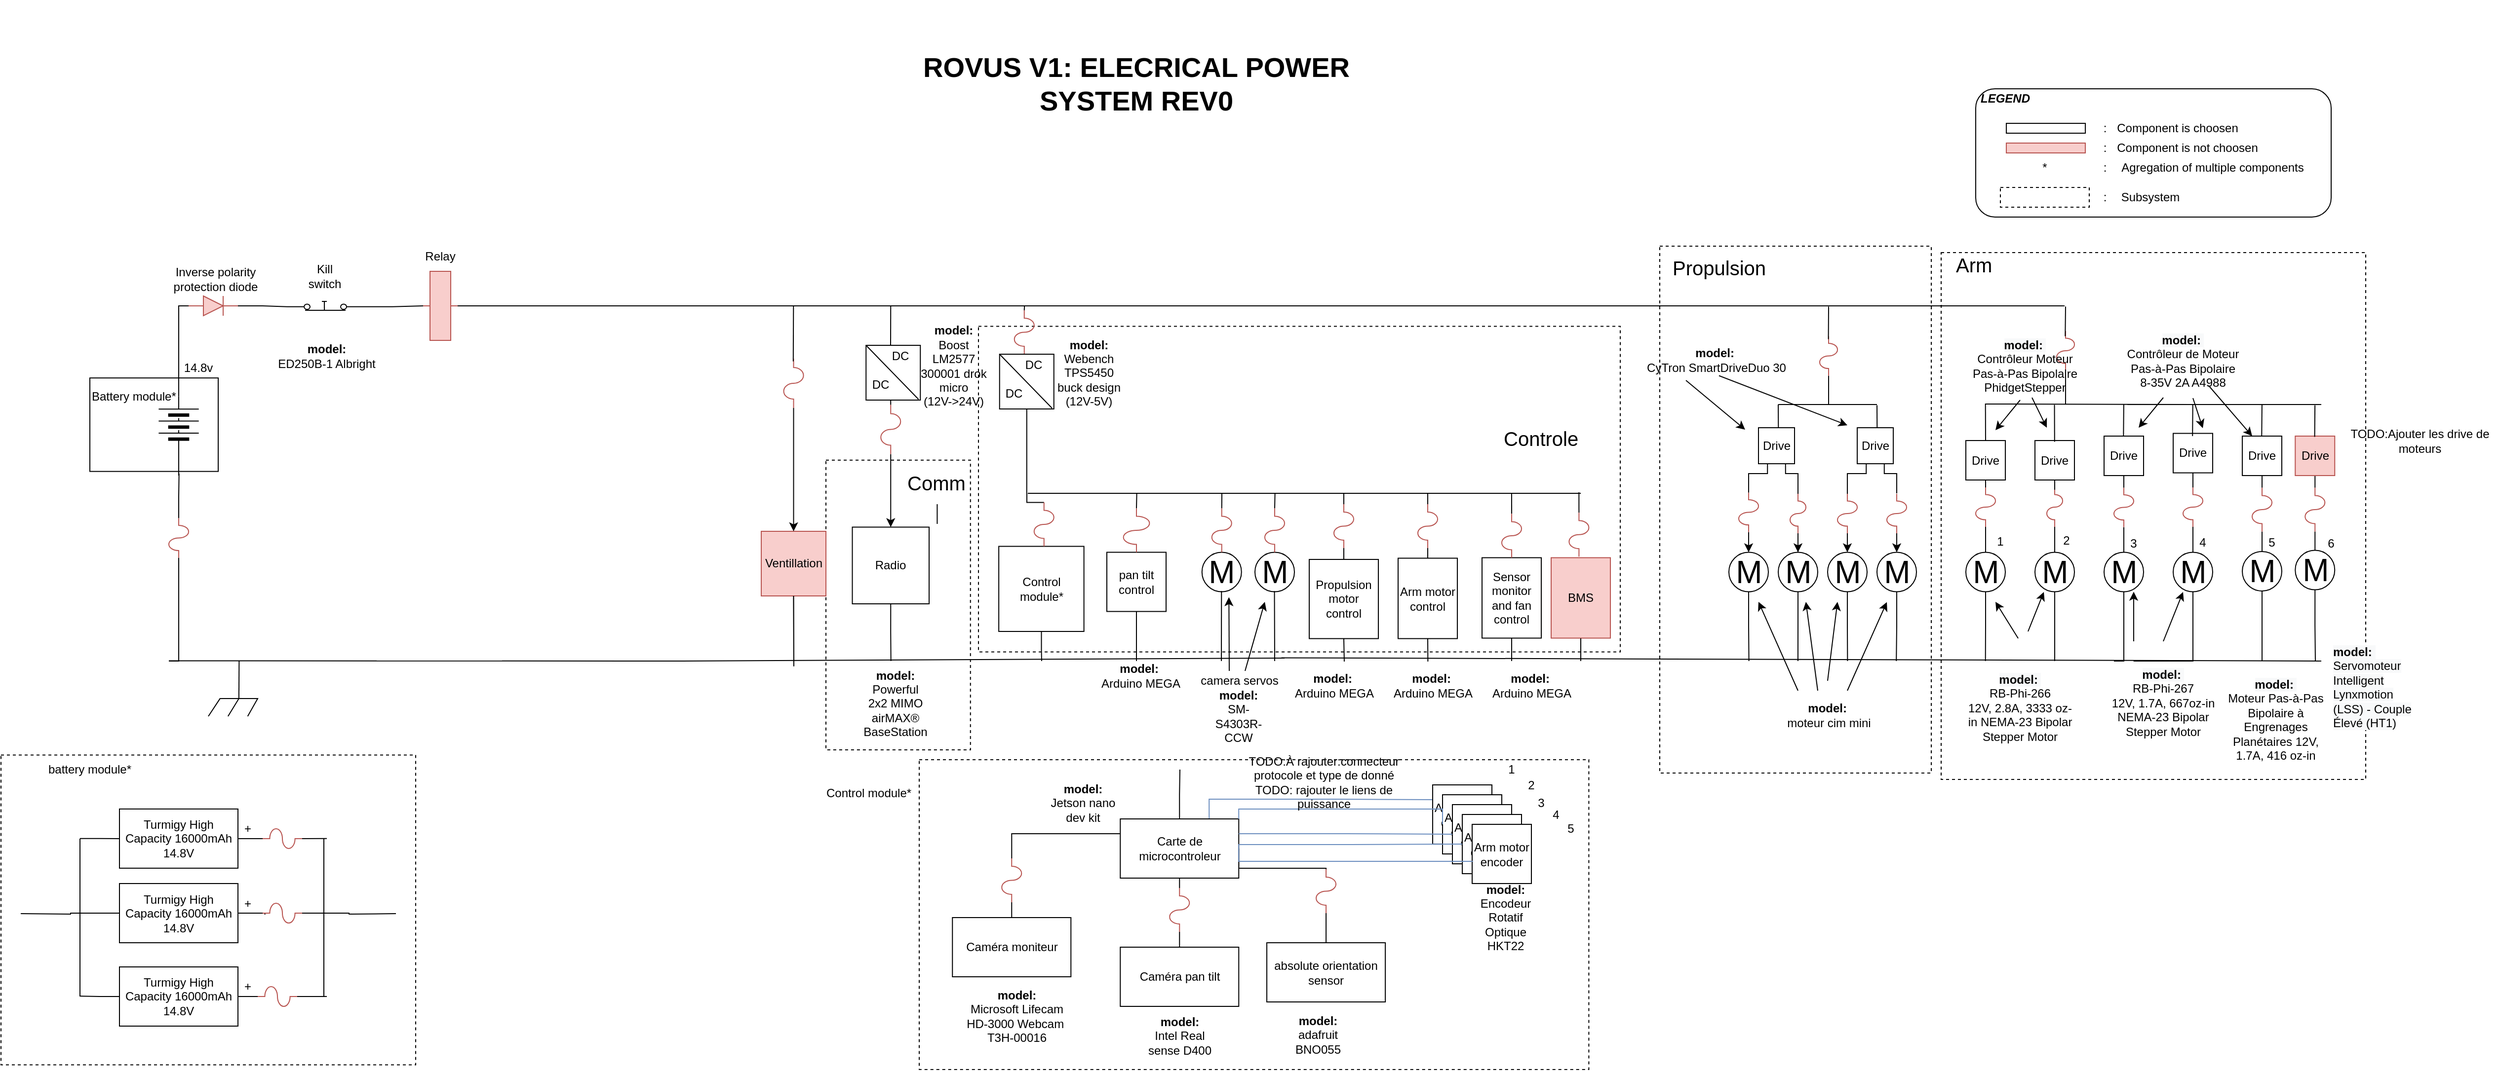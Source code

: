 <mxfile version="14.6.13" type="device"><diagram id="GKaCqQo-WE3kCnrEiadm" name="Page-1"><mxGraphModel dx="854" dy="988" grid="1" gridSize="10" guides="1" tooltips="1" connect="1" arrows="1" fold="1" page="1" pageScale="1" pageWidth="850" pageHeight="1100" math="0" shadow="0"><root><mxCell id="0"/><mxCell id="1" parent="0"/><mxCell id="9x3NrLuIUi1kNHDjUBId-190" value="" style="rounded=0;whiteSpace=wrap;html=1;dashed=1;" parent="1" vertex="1"><mxGeometry x="940" y="765.25" width="420" height="314" as="geometry"/></mxCell><mxCell id="9x3NrLuIUi1kNHDjUBId-121" value="" style="rounded=0;whiteSpace=wrap;html=1;dashed=1;fillColor=none;" parent="1" vertex="1"><mxGeometry x="1775.5" y="466.32" width="146.37" height="293.68" as="geometry"/></mxCell><mxCell id="9x3NrLuIUi1kNHDjUBId-116" value="" style="rounded=0;whiteSpace=wrap;html=1;dashed=1;fillColor=none;" parent="1" vertex="1"><mxGeometry x="1930" y="330.75" width="650" height="330" as="geometry"/></mxCell><mxCell id="9x3NrLuIUi1kNHDjUBId-114" value="" style="rounded=0;whiteSpace=wrap;html=1;dashed=1;fillColor=none;" parent="1" vertex="1"><mxGeometry x="2905" y="255.94" width="430" height="534" as="geometry"/></mxCell><mxCell id="9x3NrLuIUi1kNHDjUBId-109" value="" style="rounded=0;whiteSpace=wrap;html=1;dashed=1;fillColor=none;" parent="1" vertex="1"><mxGeometry x="2620" y="249.5" width="275" height="534" as="geometry"/></mxCell><mxCell id="9x3NrLuIUi1kNHDjUBId-99" value="" style="rounded=0;whiteSpace=wrap;html=1;dashed=1;" parent="1" vertex="1"><mxGeometry x="1870" y="769.94" width="678.18" height="314" as="geometry"/></mxCell><mxCell id="9x3NrLuIUi1kNHDjUBId-95" value="Battery module*&lt;br&gt;&lt;br&gt;&lt;br&gt;&lt;br&gt;&lt;br&gt;" style="rounded=0;whiteSpace=wrap;html=1;fontColor=none;strokeColor=#000000;fillColor=#ffffff;align=left;" parent="1" vertex="1"><mxGeometry x="1030" y="383.07" width="130" height="94.75" as="geometry"/></mxCell><mxCell id="B1ejAUqh5RcE5Sc1IejC-7" style="edgeStyle=orthogonalEdgeStyle;rounded=0;orthogonalLoop=1;jettySize=auto;html=1;entryX=0;entryY=0.5;entryDx=0;entryDy=0;entryPerimeter=0;endArrow=none;endFill=0;exitX=1;exitY=0.5;exitDx=0;exitDy=0;" parent="1" source="9x3NrLuIUi1kNHDjUBId-1" target="VQkLRvAyawYUfyS2tjrH-25" edge="1"><mxGeometry relative="1" as="geometry"><Array as="points"><mxPoint x="1120" y="310"/></Array><mxPoint x="1120" y="440" as="sourcePoint"/></mxGeometry></mxCell><mxCell id="B1ejAUqh5RcE5Sc1IejC-173" style="edgeStyle=orthogonalEdgeStyle;rounded=0;orthogonalLoop=1;jettySize=auto;html=1;exitX=0;exitY=0.5;exitDx=0;exitDy=0;entryX=0;entryY=0.5;entryDx=0;entryDy=0;entryPerimeter=0;endArrow=none;endFill=0;strokeColor=#000000;" parent="1" edge="1"><mxGeometry relative="1" as="geometry"><mxPoint x="1120" y="457.25" as="sourcePoint"/><mxPoint x="1120.0" y="482" as="targetPoint"/></mxGeometry></mxCell><mxCell id="B1ejAUqh5RcE5Sc1IejC-6" style="edgeStyle=orthogonalEdgeStyle;rounded=0;orthogonalLoop=1;jettySize=auto;html=1;exitX=1;exitY=0.5;exitDx=0;exitDy=0;exitPerimeter=0;entryX=0;entryY=0.6;entryDx=0;entryDy=0;entryPerimeter=0;endArrow=none;endFill=0;" parent="1" source="VQkLRvAyawYUfyS2tjrH-25" target="VQkLRvAyawYUfyS2tjrH-30" edge="1"><mxGeometry relative="1" as="geometry"/></mxCell><mxCell id="VQkLRvAyawYUfyS2tjrH-25" value="" style="pointerEvents=1;fillColor=#f8cecc;verticalLabelPosition=bottom;shadow=0;dashed=0;align=center;html=1;verticalAlign=top;shape=mxgraph.electrical.diodes.diode;strokeColor=#b85450;" parent="1" vertex="1"><mxGeometry x="1130" y="300" width="50" height="20" as="geometry"/></mxCell><mxCell id="B1ejAUqh5RcE5Sc1IejC-172" style="edgeStyle=orthogonalEdgeStyle;rounded=0;orthogonalLoop=1;jettySize=auto;html=1;exitX=1;exitY=0.6;exitDx=0;exitDy=0;exitPerimeter=0;endArrow=none;endFill=0;strokeColor=#000000;entryX=0.5;entryY=0;entryDx=0;entryDy=0;entryPerimeter=0;" parent="1" source="VQkLRvAyawYUfyS2tjrH-30" target="9x3NrLuIUi1kNHDjUBId-87" edge="1"><mxGeometry relative="1" as="geometry"><mxPoint x="1358" y="310" as="targetPoint"/></mxGeometry></mxCell><mxCell id="VQkLRvAyawYUfyS2tjrH-30" value="" style="pointerEvents=1;verticalLabelPosition=bottom;shadow=0;dashed=0;align=center;html=1;verticalAlign=top;shape=mxgraph.electrical.electro-mechanical.push_switch_nc;" parent="1" vertex="1"><mxGeometry x="1230" y="305.5" width="75" height="9" as="geometry"/></mxCell><mxCell id="B1ejAUqh5RcE5Sc1IejC-10" style="edgeStyle=orthogonalEdgeStyle;rounded=0;orthogonalLoop=1;jettySize=auto;html=1;exitX=0.62;exitY=0;exitDx=0;exitDy=0;exitPerimeter=0;endArrow=none;endFill=0;" parent="1" edge="1"><mxGeometry relative="1" as="geometry"><mxPoint x="1181.167" y="670" as="targetPoint"/><mxPoint x="1181" y="700" as="sourcePoint"/></mxGeometry></mxCell><mxCell id="VQkLRvAyawYUfyS2tjrH-36" value="" style="pointerEvents=1;verticalLabelPosition=bottom;shadow=0;dashed=0;align=center;html=1;verticalAlign=top;shape=mxgraph.electrical.miscellaneous.chassis;" parent="1" vertex="1"><mxGeometry x="1150" y="700" width="50" height="26" as="geometry"/></mxCell><mxCell id="B1ejAUqh5RcE5Sc1IejC-51" style="edgeStyle=orthogonalEdgeStyle;rounded=0;orthogonalLoop=1;jettySize=auto;html=1;endArrow=none;endFill=0;" parent="1" source="VQkLRvAyawYUfyS2tjrH-55" edge="1"><mxGeometry relative="1" as="geometry"><mxPoint x="1994" y="670" as="targetPoint"/><Array as="points"><mxPoint x="1994" y="660"/><mxPoint x="1994" y="660"/><mxPoint x="1994" y="670"/></Array></mxGeometry></mxCell><mxCell id="VQkLRvAyawYUfyS2tjrH-55" value="Control module*" style="whiteSpace=wrap;html=1;aspect=fixed;" parent="1" vertex="1"><mxGeometry x="1950.57" y="553.75" width="86.25" height="86.25" as="geometry"/></mxCell><mxCell id="B1ejAUqh5RcE5Sc1IejC-52" style="edgeStyle=orthogonalEdgeStyle;rounded=0;orthogonalLoop=1;jettySize=auto;html=1;exitX=0.5;exitY=1;exitDx=0;exitDy=0;endArrow=none;endFill=0;" parent="1" source="VQkLRvAyawYUfyS2tjrH-57" edge="1"><mxGeometry relative="1" as="geometry"><mxPoint x="1841.345" y="670.0" as="targetPoint"/></mxGeometry></mxCell><mxCell id="VQkLRvAyawYUfyS2tjrH-57" value="Radio" style="whiteSpace=wrap;html=1;aspect=fixed;" parent="1" vertex="1"><mxGeometry x="1802.25" y="534.25" width="77.75" height="77.75" as="geometry"/></mxCell><mxCell id="VQkLRvAyawYUfyS2tjrH-101" style="edgeStyle=orthogonalEdgeStyle;rounded=0;orthogonalLoop=1;jettySize=auto;html=1;exitX=1;exitY=0.5;exitDx=0;exitDy=0;exitPerimeter=0;entryX=0.5;entryY=0;entryDx=0;entryDy=0;" parent="1" source="VQkLRvAyawYUfyS2tjrH-58" target="VQkLRvAyawYUfyS2tjrH-57" edge="1"><mxGeometry relative="1" as="geometry"/></mxCell><mxCell id="VQkLRvAyawYUfyS2tjrH-58" value="" style="pointerEvents=1;verticalLabelPosition=bottom;shadow=0;dashed=0;align=center;html=1;verticalAlign=top;shape=mxgraph.electrical.miscellaneous.fuse_4;direction=south;fillColor=#f8cecc;strokeColor=#b85450;" parent="1" vertex="1"><mxGeometry x="1831.12" y="410.25" width="20" height="50" as="geometry"/></mxCell><mxCell id="VQkLRvAyawYUfyS2tjrH-135" style="edgeStyle=orthogonalEdgeStyle;rounded=0;orthogonalLoop=1;jettySize=auto;html=1;exitX=1;exitY=0.5;exitDx=0;exitDy=0;exitPerimeter=0;entryX=0.5;entryY=0;entryDx=0;entryDy=0;" parent="1" source="VQkLRvAyawYUfyS2tjrH-69" target="VQkLRvAyawYUfyS2tjrH-104" edge="1"><mxGeometry relative="1" as="geometry"/></mxCell><mxCell id="VQkLRvAyawYUfyS2tjrH-69" value="" style="pointerEvents=1;verticalLabelPosition=bottom;shadow=0;dashed=0;align=center;html=1;verticalAlign=top;shape=mxgraph.electrical.miscellaneous.fuse_4;direction=south;fillColor=#f8cecc;strokeColor=#b85450;" parent="1" vertex="1"><mxGeometry x="2800" y="500.5" width="20" height="40" as="geometry"/></mxCell><mxCell id="VQkLRvAyawYUfyS2tjrH-134" style="edgeStyle=orthogonalEdgeStyle;rounded=0;orthogonalLoop=1;jettySize=auto;html=1;exitX=1;exitY=0.5;exitDx=0;exitDy=0;exitPerimeter=0;" parent="1" source="VQkLRvAyawYUfyS2tjrH-75" target="VQkLRvAyawYUfyS2tjrH-103" edge="1"><mxGeometry relative="1" as="geometry"/></mxCell><mxCell id="VQkLRvAyawYUfyS2tjrH-75" value="" style="pointerEvents=1;verticalLabelPosition=bottom;shadow=0;dashed=0;align=center;html=1;verticalAlign=top;shape=mxgraph.electrical.miscellaneous.fuse_4;direction=south;fillColor=#f8cecc;strokeColor=#b85450;" parent="1" vertex="1"><mxGeometry x="2752" y="500.5" width="16" height="40" as="geometry"/></mxCell><mxCell id="VQkLRvAyawYUfyS2tjrH-133" style="edgeStyle=orthogonalEdgeStyle;rounded=0;orthogonalLoop=1;jettySize=auto;html=1;exitX=1;exitY=0.5;exitDx=0;exitDy=0;exitPerimeter=0;entryX=0.5;entryY=0;entryDx=0;entryDy=0;" parent="1" source="VQkLRvAyawYUfyS2tjrH-77" target="VQkLRvAyawYUfyS2tjrH-102" edge="1"><mxGeometry relative="1" as="geometry"/></mxCell><mxCell id="VQkLRvAyawYUfyS2tjrH-77" value="" style="pointerEvents=1;verticalLabelPosition=bottom;shadow=0;dashed=0;align=center;html=1;verticalAlign=top;shape=mxgraph.electrical.miscellaneous.fuse_4;direction=south;fillColor=#f8cecc;strokeColor=#b85450;" parent="1" vertex="1"><mxGeometry x="2700" y="499.25" width="20" height="40" as="geometry"/></mxCell><mxCell id="B1ejAUqh5RcE5Sc1IejC-74" style="edgeStyle=orthogonalEdgeStyle;rounded=0;orthogonalLoop=1;jettySize=auto;html=1;exitX=1;exitY=0.5;exitDx=0;exitDy=0;exitPerimeter=0;endArrow=none;endFill=0;" parent="1" source="VQkLRvAyawYUfyS2tjrH-79" edge="1"><mxGeometry relative="1" as="geometry"><mxPoint x="2791" y="410" as="targetPoint"/></mxGeometry></mxCell><mxCell id="VQkLRvAyawYUfyS2tjrH-79" value="" style="pointerEvents=1;verticalLabelPosition=bottom;shadow=0;dashed=0;align=center;html=1;verticalAlign=top;shape=mxgraph.electrical.miscellaneous.fuse_4;direction=south;fillColor=#f8cecc;strokeColor=#b85450;" parent="1" vertex="1"><mxGeometry x="2782" y="340.75" width="18" height="40" as="geometry"/></mxCell><mxCell id="VQkLRvAyawYUfyS2tjrH-82" value="Ventillation" style="whiteSpace=wrap;html=1;aspect=fixed;fillColor=#f8cecc;strokeColor=#b85450;" parent="1" vertex="1"><mxGeometry x="1710" y="538.5" width="65.5" height="65.5" as="geometry"/></mxCell><mxCell id="B1ejAUqh5RcE5Sc1IejC-50" style="edgeStyle=orthogonalEdgeStyle;rounded=0;orthogonalLoop=1;jettySize=auto;html=1;endArrow=none;endFill=0;" parent="1" source="VQkLRvAyawYUfyS2tjrH-87" edge="1"><mxGeometry relative="1" as="geometry"><mxPoint x="2090" y="670.0" as="targetPoint"/></mxGeometry></mxCell><mxCell id="VQkLRvAyawYUfyS2tjrH-87" value="pan tilt control" style="rounded=0;whiteSpace=wrap;html=1;" parent="1" vertex="1"><mxGeometry x="2060" y="559.75" width="60" height="60" as="geometry"/></mxCell><mxCell id="VQkLRvAyawYUfyS2tjrH-89" value="M" style="verticalLabelPosition=middle;shadow=0;dashed=0;align=center;html=1;verticalAlign=middle;strokeWidth=1;shape=ellipse;fontSize=32;perimeter=ellipsePerimeter;" parent="1" vertex="1"><mxGeometry x="2156.37" y="559.75" width="40" height="40" as="geometry"/></mxCell><mxCell id="VQkLRvAyawYUfyS2tjrH-92" value="M" style="verticalLabelPosition=middle;shadow=0;dashed=0;align=center;html=1;verticalAlign=middle;strokeWidth=1;shape=ellipse;fontSize=32;perimeter=ellipsePerimeter;" parent="1" vertex="1"><mxGeometry x="2210" y="559.75" width="40" height="40" as="geometry"/></mxCell><mxCell id="9x3NrLuIUi1kNHDjUBId-118" style="edgeStyle=orthogonalEdgeStyle;rounded=0;orthogonalLoop=1;jettySize=auto;html=1;exitX=0;exitY=0.5;exitDx=0;exitDy=0;exitPerimeter=0;labelBackgroundColor=#ffffff;fontColor=none;endArrow=none;endFill=0;" parent="1" source="VQkLRvAyawYUfyS2tjrH-97" edge="1"><mxGeometry relative="1" as="geometry"><mxPoint x="1976.571" y="310" as="targetPoint"/></mxGeometry></mxCell><mxCell id="VQkLRvAyawYUfyS2tjrH-97" value="" style="pointerEvents=1;verticalLabelPosition=bottom;shadow=0;dashed=0;align=center;html=1;verticalAlign=top;shape=mxgraph.electrical.miscellaneous.fuse_4;direction=south;fillColor=#f8cecc;strokeColor=#b85450;" parent="1" vertex="1"><mxGeometry x="1966.37" y="314.5" width="20" height="44.5" as="geometry"/></mxCell><mxCell id="VQkLRvAyawYUfyS2tjrH-100" value="Relay" style="text;html=1;strokeColor=none;fillColor=none;align=center;verticalAlign=middle;whiteSpace=wrap;rounded=0;" parent="1" vertex="1"><mxGeometry x="1365" y="249.5" width="40" height="20" as="geometry"/></mxCell><mxCell id="B1ejAUqh5RcE5Sc1IejC-48" style="edgeStyle=orthogonalEdgeStyle;rounded=0;orthogonalLoop=1;jettySize=auto;html=1;exitX=0.5;exitY=1;exitDx=0;exitDy=0;endArrow=none;endFill=0;" parent="1" source="VQkLRvAyawYUfyS2tjrH-102" edge="1"><mxGeometry relative="1" as="geometry"><mxPoint x="2710.31" y="670.0" as="targetPoint"/></mxGeometry></mxCell><mxCell id="VQkLRvAyawYUfyS2tjrH-102" value="M" style="verticalLabelPosition=middle;shadow=0;dashed=0;align=center;html=1;verticalAlign=middle;strokeWidth=1;shape=ellipse;fontSize=32;perimeter=ellipsePerimeter;" parent="1" vertex="1"><mxGeometry x="2690" y="559.75" width="40" height="40" as="geometry"/></mxCell><mxCell id="B1ejAUqh5RcE5Sc1IejC-49" style="edgeStyle=orthogonalEdgeStyle;rounded=0;orthogonalLoop=1;jettySize=auto;html=1;exitX=0.5;exitY=1;exitDx=0;exitDy=0;endArrow=none;endFill=0;" parent="1" source="VQkLRvAyawYUfyS2tjrH-103" edge="1"><mxGeometry relative="1" as="geometry"><mxPoint x="2759.966" y="670.0" as="targetPoint"/></mxGeometry></mxCell><mxCell id="VQkLRvAyawYUfyS2tjrH-103" value="M" style="verticalLabelPosition=middle;shadow=0;dashed=0;align=center;html=1;verticalAlign=middle;strokeWidth=1;shape=ellipse;fontSize=32;perimeter=ellipsePerimeter;" parent="1" vertex="1"><mxGeometry x="2740" y="559.75" width="40" height="40" as="geometry"/></mxCell><mxCell id="B1ejAUqh5RcE5Sc1IejC-53" style="edgeStyle=orthogonalEdgeStyle;rounded=0;orthogonalLoop=1;jettySize=auto;html=1;exitX=0.5;exitY=1;exitDx=0;exitDy=0;endArrow=none;endFill=0;" parent="1" source="VQkLRvAyawYUfyS2tjrH-104" edge="1"><mxGeometry relative="1" as="geometry"><mxPoint x="2810.176" y="670" as="targetPoint"/></mxGeometry></mxCell><mxCell id="VQkLRvAyawYUfyS2tjrH-104" value="M" style="verticalLabelPosition=middle;shadow=0;dashed=0;align=center;html=1;verticalAlign=middle;strokeWidth=1;shape=ellipse;fontSize=32;perimeter=ellipsePerimeter;" parent="1" vertex="1"><mxGeometry x="2790" y="559.75" width="40" height="40" as="geometry"/></mxCell><mxCell id="B1ejAUqh5RcE5Sc1IejC-55" style="edgeStyle=orthogonalEdgeStyle;rounded=0;orthogonalLoop=1;jettySize=auto;html=1;exitX=0.5;exitY=1;exitDx=0;exitDy=0;endArrow=none;endFill=0;" parent="1" source="VQkLRvAyawYUfyS2tjrH-105" edge="1"><mxGeometry relative="1" as="geometry"><mxPoint x="2859.588" y="670" as="targetPoint"/></mxGeometry></mxCell><mxCell id="VQkLRvAyawYUfyS2tjrH-105" value="M" style="verticalLabelPosition=middle;shadow=0;dashed=0;align=center;html=1;verticalAlign=middle;strokeWidth=1;shape=ellipse;fontSize=32;perimeter=ellipsePerimeter;" parent="1" vertex="1"><mxGeometry x="2840" y="559.75" width="40" height="40" as="geometry"/></mxCell><mxCell id="VQkLRvAyawYUfyS2tjrH-136" style="edgeStyle=orthogonalEdgeStyle;rounded=0;orthogonalLoop=1;jettySize=auto;html=1;exitX=1;exitY=0.5;exitDx=0;exitDy=0;exitPerimeter=0;entryX=0.5;entryY=0;entryDx=0;entryDy=0;" parent="1" source="VQkLRvAyawYUfyS2tjrH-107" target="VQkLRvAyawYUfyS2tjrH-105" edge="1"><mxGeometry relative="1" as="geometry"/></mxCell><mxCell id="VQkLRvAyawYUfyS2tjrH-107" value="" style="pointerEvents=1;verticalLabelPosition=bottom;shadow=0;dashed=0;align=center;html=1;verticalAlign=top;shape=mxgraph.electrical.miscellaneous.fuse_4;direction=south;fillColor=#f8cecc;strokeColor=#b85450;" parent="1" vertex="1"><mxGeometry x="2850" y="500.5" width="20" height="40" as="geometry"/></mxCell><mxCell id="B1ejAUqh5RcE5Sc1IejC-81" style="edgeStyle=orthogonalEdgeStyle;rounded=0;orthogonalLoop=1;jettySize=auto;html=1;exitX=0.25;exitY=1;exitDx=0;exitDy=0;entryX=0;entryY=0.5;entryDx=0;entryDy=0;entryPerimeter=0;endArrow=none;endFill=0;" parent="1" source="VQkLRvAyawYUfyS2tjrH-110" target="VQkLRvAyawYUfyS2tjrH-77" edge="1"><mxGeometry relative="1" as="geometry"><Array as="points"><mxPoint x="2729" y="480"/><mxPoint x="2710" y="480"/></Array></mxGeometry></mxCell><mxCell id="B1ejAUqh5RcE5Sc1IejC-82" style="edgeStyle=orthogonalEdgeStyle;rounded=0;orthogonalLoop=1;jettySize=auto;html=1;exitX=0.75;exitY=1;exitDx=0;exitDy=0;entryX=0;entryY=0.5;entryDx=0;entryDy=0;entryPerimeter=0;endArrow=none;endFill=0;" parent="1" source="VQkLRvAyawYUfyS2tjrH-110" target="VQkLRvAyawYUfyS2tjrH-75" edge="1"><mxGeometry relative="1" as="geometry"><Array as="points"><mxPoint x="2747" y="480"/><mxPoint x="2760" y="480"/></Array></mxGeometry></mxCell><mxCell id="VQkLRvAyawYUfyS2tjrH-110" value="Drive" style="whiteSpace=wrap;html=1;aspect=fixed;" parent="1" vertex="1"><mxGeometry x="2720" y="433.5" width="36.5" height="36.5" as="geometry"/></mxCell><mxCell id="B1ejAUqh5RcE5Sc1IejC-159" style="edgeStyle=orthogonalEdgeStyle;rounded=0;orthogonalLoop=1;jettySize=auto;html=1;exitX=1;exitY=0.5;exitDx=0;exitDy=0;exitPerimeter=0;endArrow=none;endFill=0;strokeColor=#000000;entryX=0.5;entryY=0;entryDx=0;entryDy=0;" parent="1" source="VQkLRvAyawYUfyS2tjrH-138" target="VQkLRvAyawYUfyS2tjrH-147" edge="1"><mxGeometry relative="1" as="geometry"><mxPoint x="3050" y="550" as="targetPoint"/></mxGeometry></mxCell><mxCell id="VQkLRvAyawYUfyS2tjrH-138" value="" style="pointerEvents=1;verticalLabelPosition=bottom;shadow=0;dashed=0;align=center;html=1;verticalAlign=top;shape=mxgraph.electrical.miscellaneous.fuse_4;direction=south;fillColor=#f8cecc;strokeColor=#b85450;" parent="1" vertex="1"><mxGeometry x="3080" y="494.25" width="20" height="40" as="geometry"/></mxCell><mxCell id="B1ejAUqh5RcE5Sc1IejC-158" style="edgeStyle=orthogonalEdgeStyle;rounded=0;orthogonalLoop=1;jettySize=auto;html=1;exitX=1;exitY=0.5;exitDx=0;exitDy=0;exitPerimeter=0;entryX=0.5;entryY=0;entryDx=0;entryDy=0;endArrow=none;endFill=0;strokeColor=#000000;" parent="1" source="VQkLRvAyawYUfyS2tjrH-140" target="VQkLRvAyawYUfyS2tjrH-146" edge="1"><mxGeometry relative="1" as="geometry"/></mxCell><mxCell id="VQkLRvAyawYUfyS2tjrH-140" value="" style="pointerEvents=1;verticalLabelPosition=bottom;shadow=0;dashed=0;align=center;html=1;verticalAlign=top;shape=mxgraph.electrical.miscellaneous.fuse_4;direction=south;fillColor=#f8cecc;strokeColor=#b85450;" parent="1" vertex="1"><mxGeometry x="3012" y="494" width="16" height="40" as="geometry"/></mxCell><mxCell id="B1ejAUqh5RcE5Sc1IejC-156" style="edgeStyle=orthogonalEdgeStyle;rounded=0;orthogonalLoop=1;jettySize=auto;html=1;exitX=1;exitY=0.5;exitDx=0;exitDy=0;exitPerimeter=0;endArrow=none;endFill=0;strokeColor=#000000;" parent="1" source="VQkLRvAyawYUfyS2tjrH-142" target="VQkLRvAyawYUfyS2tjrH-145" edge="1"><mxGeometry relative="1" as="geometry"/></mxCell><mxCell id="VQkLRvAyawYUfyS2tjrH-142" value="" style="pointerEvents=1;verticalLabelPosition=bottom;shadow=0;dashed=0;align=center;html=1;verticalAlign=top;shape=mxgraph.electrical.miscellaneous.fuse_4;direction=south;fillColor=#f8cecc;strokeColor=#b85450;" parent="1" vertex="1"><mxGeometry x="2940" y="494" width="20" height="40" as="geometry"/></mxCell><mxCell id="B1ejAUqh5RcE5Sc1IejC-153" style="edgeStyle=orthogonalEdgeStyle;rounded=0;orthogonalLoop=1;jettySize=auto;html=1;exitX=1;exitY=0.5;exitDx=0;exitDy=0;exitPerimeter=0;endArrow=none;endFill=0;" parent="1" source="VQkLRvAyawYUfyS2tjrH-144" edge="1"><mxGeometry relative="1" as="geometry"><mxPoint x="3031" y="410" as="targetPoint"/></mxGeometry></mxCell><mxCell id="VQkLRvAyawYUfyS2tjrH-144" value="" style="pointerEvents=1;verticalLabelPosition=bottom;shadow=0;dashed=0;align=center;html=1;verticalAlign=top;shape=mxgraph.electrical.miscellaneous.fuse_4;direction=south;fillColor=#f8cecc;strokeColor=#b85450;" parent="1" vertex="1"><mxGeometry x="3022" y="335.5" width="18" height="40" as="geometry"/></mxCell><mxCell id="B1ejAUqh5RcE5Sc1IejC-69" style="edgeStyle=orthogonalEdgeStyle;rounded=0;orthogonalLoop=1;jettySize=auto;html=1;exitX=0.5;exitY=1;exitDx=0;exitDy=0;endArrow=none;endFill=0;" parent="1" source="VQkLRvAyawYUfyS2tjrH-145" edge="1"><mxGeometry relative="1" as="geometry"><mxPoint x="2949.857" y="670" as="targetPoint"/></mxGeometry></mxCell><mxCell id="VQkLRvAyawYUfyS2tjrH-145" value="M" style="verticalLabelPosition=middle;shadow=0;dashed=0;align=center;html=1;verticalAlign=middle;strokeWidth=1;shape=ellipse;fontSize=32;perimeter=ellipsePerimeter;" parent="1" vertex="1"><mxGeometry x="2930" y="559.75" width="40" height="40" as="geometry"/></mxCell><mxCell id="B1ejAUqh5RcE5Sc1IejC-70" style="edgeStyle=orthogonalEdgeStyle;rounded=0;orthogonalLoop=1;jettySize=auto;html=1;exitX=0.5;exitY=1;exitDx=0;exitDy=0;endArrow=none;endFill=0;" parent="1" source="VQkLRvAyawYUfyS2tjrH-146" edge="1"><mxGeometry relative="1" as="geometry"><mxPoint x="3020" y="670" as="targetPoint"/></mxGeometry></mxCell><mxCell id="VQkLRvAyawYUfyS2tjrH-146" value="M" style="verticalLabelPosition=middle;shadow=0;dashed=0;align=center;html=1;verticalAlign=middle;strokeWidth=1;shape=ellipse;fontSize=32;perimeter=ellipsePerimeter;" parent="1" vertex="1"><mxGeometry x="3000" y="559.75" width="40" height="40" as="geometry"/></mxCell><mxCell id="B1ejAUqh5RcE5Sc1IejC-71" style="edgeStyle=orthogonalEdgeStyle;rounded=0;orthogonalLoop=1;jettySize=auto;html=1;exitX=0.5;exitY=1;exitDx=0;exitDy=0;endArrow=none;endFill=0;" parent="1" source="VQkLRvAyawYUfyS2tjrH-147" edge="1"><mxGeometry relative="1" as="geometry"><mxPoint x="3080" y="670" as="targetPoint"/><Array as="points"><mxPoint x="3090" y="670"/></Array></mxGeometry></mxCell><mxCell id="VQkLRvAyawYUfyS2tjrH-147" value="M" style="verticalLabelPosition=middle;shadow=0;dashed=0;align=center;html=1;verticalAlign=middle;strokeWidth=1;shape=ellipse;fontSize=32;perimeter=ellipsePerimeter;" parent="1" vertex="1"><mxGeometry x="3070" y="559.75" width="40" height="40" as="geometry"/></mxCell><mxCell id="B1ejAUqh5RcE5Sc1IejC-72" style="edgeStyle=orthogonalEdgeStyle;rounded=0;orthogonalLoop=1;jettySize=auto;html=1;exitX=0.5;exitY=1;exitDx=0;exitDy=0;endArrow=none;endFill=0;" parent="1" source="VQkLRvAyawYUfyS2tjrH-148" edge="1"><mxGeometry relative="1" as="geometry"><mxPoint x="3099.857" y="670" as="targetPoint"/><Array as="points"><mxPoint x="3160" y="670"/></Array></mxGeometry></mxCell><mxCell id="VQkLRvAyawYUfyS2tjrH-148" value="M" style="verticalLabelPosition=middle;shadow=0;dashed=0;align=center;html=1;verticalAlign=middle;strokeWidth=1;shape=ellipse;fontSize=32;perimeter=ellipsePerimeter;" parent="1" vertex="1"><mxGeometry x="3140" y="559.75" width="40" height="40" as="geometry"/></mxCell><mxCell id="B1ejAUqh5RcE5Sc1IejC-154" style="edgeStyle=orthogonalEdgeStyle;rounded=0;orthogonalLoop=1;jettySize=auto;html=1;exitX=1;exitY=0.5;exitDx=0;exitDy=0;exitPerimeter=0;entryX=0.5;entryY=0;entryDx=0;entryDy=0;endArrow=none;endFill=0;strokeColor=#000000;" parent="1" source="VQkLRvAyawYUfyS2tjrH-150" target="VQkLRvAyawYUfyS2tjrH-148" edge="1"><mxGeometry relative="1" as="geometry"/></mxCell><mxCell id="VQkLRvAyawYUfyS2tjrH-150" value="" style="pointerEvents=1;verticalLabelPosition=bottom;shadow=0;dashed=0;align=center;html=1;verticalAlign=top;shape=mxgraph.electrical.miscellaneous.fuse_4;direction=south;fillColor=#f8cecc;strokeColor=#b85450;" parent="1" vertex="1"><mxGeometry x="3150" y="494" width="20" height="40" as="geometry"/></mxCell><mxCell id="B1ejAUqh5RcE5Sc1IejC-155" style="edgeStyle=orthogonalEdgeStyle;rounded=0;orthogonalLoop=1;jettySize=auto;html=1;exitX=0.5;exitY=1;exitDx=0;exitDy=0;entryX=0;entryY=0.5;entryDx=0;entryDy=0;entryPerimeter=0;endArrow=none;endFill=0;strokeColor=#000000;" parent="1" source="VQkLRvAyawYUfyS2tjrH-152" target="VQkLRvAyawYUfyS2tjrH-142" edge="1"><mxGeometry relative="1" as="geometry"/></mxCell><mxCell id="VQkLRvAyawYUfyS2tjrH-152" value="Drive" style="whiteSpace=wrap;html=1;aspect=fixed;" parent="1" vertex="1"><mxGeometry x="2930" y="446.5" width="40" height="40" as="geometry"/></mxCell><mxCell id="B1ejAUqh5RcE5Sc1IejC-157" style="edgeStyle=orthogonalEdgeStyle;rounded=0;orthogonalLoop=1;jettySize=auto;html=1;exitX=0.5;exitY=1;exitDx=0;exitDy=0;entryX=0.06;entryY=0.5;entryDx=0;entryDy=0;entryPerimeter=0;endArrow=none;endFill=0;strokeColor=#000000;" parent="1" source="VQkLRvAyawYUfyS2tjrH-154" target="VQkLRvAyawYUfyS2tjrH-140" edge="1"><mxGeometry relative="1" as="geometry"/></mxCell><mxCell id="VQkLRvAyawYUfyS2tjrH-154" value="Drive" style="whiteSpace=wrap;html=1;aspect=fixed;" parent="1" vertex="1"><mxGeometry x="3000" y="446.5" width="40" height="40" as="geometry"/></mxCell><mxCell id="B1ejAUqh5RcE5Sc1IejC-160" style="edgeStyle=orthogonalEdgeStyle;rounded=0;orthogonalLoop=1;jettySize=auto;html=1;exitX=0.5;exitY=1;exitDx=0;exitDy=0;entryX=0;entryY=0.5;entryDx=0;entryDy=0;entryPerimeter=0;endArrow=none;endFill=0;strokeColor=#000000;" parent="1" source="VQkLRvAyawYUfyS2tjrH-156" target="VQkLRvAyawYUfyS2tjrH-138" edge="1"><mxGeometry relative="1" as="geometry"/></mxCell><mxCell id="VQkLRvAyawYUfyS2tjrH-156" value="Drive" style="whiteSpace=wrap;html=1;aspect=fixed;" parent="1" vertex="1"><mxGeometry x="3070" y="442" width="40" height="40" as="geometry"/></mxCell><mxCell id="B1ejAUqh5RcE5Sc1IejC-161" style="edgeStyle=orthogonalEdgeStyle;rounded=0;orthogonalLoop=1;jettySize=auto;html=1;exitX=0.5;exitY=1;exitDx=0;exitDy=0;entryX=0;entryY=0.5;entryDx=0;entryDy=0;entryPerimeter=0;endArrow=none;endFill=0;strokeColor=#000000;" parent="1" source="VQkLRvAyawYUfyS2tjrH-158" target="VQkLRvAyawYUfyS2tjrH-150" edge="1"><mxGeometry relative="1" as="geometry"/></mxCell><mxCell id="VQkLRvAyawYUfyS2tjrH-158" value="Drive" style="whiteSpace=wrap;html=1;aspect=fixed;" parent="1" vertex="1"><mxGeometry x="3140" y="439.25" width="40" height="40" as="geometry"/></mxCell><mxCell id="VQkLRvAyawYUfyS2tjrH-159" value="" style="endArrow=none;html=1;fillColor=#f8cecc;" parent="1" edge="1"><mxGeometry width="50" height="50" relative="1" as="geometry"><mxPoint x="3160" y="410" as="sourcePoint"/><mxPoint x="2950" y="409.5" as="targetPoint"/></mxGeometry></mxCell><mxCell id="VQkLRvAyawYUfyS2tjrH-160" value="" style="endArrow=none;html=1;exitX=0.5;exitY=0;exitDx=0;exitDy=0;fillColor=#f8cecc;" parent="1" source="VQkLRvAyawYUfyS2tjrH-152" edge="1"><mxGeometry width="50" height="50" relative="1" as="geometry"><mxPoint x="2949.86" y="439" as="sourcePoint"/><mxPoint x="2949.86" y="409" as="targetPoint"/></mxGeometry></mxCell><mxCell id="VQkLRvAyawYUfyS2tjrH-161" value="" style="endArrow=none;html=1;exitX=0.5;exitY=0;exitDx=0;exitDy=0;fillColor=#f8cecc;" parent="1" edge="1"><mxGeometry width="50" height="50" relative="1" as="geometry"><mxPoint x="3019.9" y="447.75" as="sourcePoint"/><mxPoint x="3019.76" y="410.25" as="targetPoint"/></mxGeometry></mxCell><mxCell id="VQkLRvAyawYUfyS2tjrH-162" value="" style="endArrow=none;html=1;exitX=0.5;exitY=0;exitDx=0;exitDy=0;fillColor=#f8cecc;" parent="1" edge="1"><mxGeometry width="50" height="50" relative="1" as="geometry"><mxPoint x="3089.66" y="442" as="sourcePoint"/><mxPoint x="3089.94" y="410" as="targetPoint"/></mxGeometry></mxCell><mxCell id="VQkLRvAyawYUfyS2tjrH-163" value="" style="endArrow=none;html=1;exitX=0.5;exitY=0;exitDx=0;exitDy=0;fillColor=#f8cecc;" parent="1" edge="1"><mxGeometry width="50" height="50" relative="1" as="geometry"><mxPoint x="3159.58" y="442" as="sourcePoint"/><mxPoint x="3159.86" y="410" as="targetPoint"/></mxGeometry></mxCell><mxCell id="VQkLRvAyawYUfyS2tjrH-167" value="" style="endArrow=none;html=1;" parent="1" edge="1"><mxGeometry width="50" height="50" relative="1" as="geometry"><mxPoint x="1841" y="350" as="sourcePoint"/><mxPoint x="1841.12" y="310" as="targetPoint"/></mxGeometry></mxCell><mxCell id="VQkLRvAyawYUfyS2tjrH-168" value="" style="endArrow=none;html=1;exitX=0.5;exitY=0;exitDx=0;exitDy=0;" parent="1" edge="1"><mxGeometry width="50" height="50" relative="1" as="geometry"><mxPoint x="2790.8" y="343.75" as="sourcePoint"/><mxPoint x="2791" y="310.75" as="targetPoint"/></mxGeometry></mxCell><mxCell id="VQkLRvAyawYUfyS2tjrH-169" value="" style="endArrow=none;html=1;exitX=0.5;exitY=0;exitDx=0;exitDy=0;" parent="1" edge="1"><mxGeometry width="50" height="50" relative="1" as="geometry"><mxPoint x="3030.66" y="340.75" as="sourcePoint"/><mxPoint x="3031" y="310.75" as="targetPoint"/></mxGeometry></mxCell><mxCell id="VQkLRvAyawYUfyS2tjrH-179" value="" style="endArrow=none;html=1;" parent="1" edge="1"><mxGeometry width="50" height="50" relative="1" as="geometry"><mxPoint x="2230" y="670" as="sourcePoint"/><mxPoint x="2229.76" y="599" as="targetPoint"/></mxGeometry></mxCell><mxCell id="VQkLRvAyawYUfyS2tjrH-180" value="" style="endArrow=none;html=1;" parent="1" edge="1"><mxGeometry width="50" height="50" relative="1" as="geometry"><mxPoint x="2176" y="670" as="sourcePoint"/><mxPoint x="2176.13" y="599" as="targetPoint"/></mxGeometry></mxCell><mxCell id="VQkLRvAyawYUfyS2tjrH-185" value="" style="endArrow=none;html=1;" parent="1" edge="1"><mxGeometry width="50" height="50" relative="1" as="geometry"><mxPoint x="1742.67" y="604" as="sourcePoint"/><mxPoint x="1742.8" y="604" as="targetPoint"/><Array as="points"><mxPoint x="1743" y="680"/></Array></mxGeometry></mxCell><mxCell id="VQkLRvAyawYUfyS2tjrH-187" style="edgeStyle=orthogonalEdgeStyle;rounded=0;orthogonalLoop=1;jettySize=auto;html=1;entryX=0.5;entryY=0;entryDx=0;entryDy=0;" parent="1" source="VQkLRvAyawYUfyS2tjrH-186" target="VQkLRvAyawYUfyS2tjrH-82" edge="1"><mxGeometry relative="1" as="geometry"/></mxCell><mxCell id="VQkLRvAyawYUfyS2tjrH-186" value="" style="pointerEvents=1;verticalLabelPosition=bottom;shadow=0;dashed=0;align=center;html=1;verticalAlign=top;shape=mxgraph.electrical.miscellaneous.fuse_4;direction=south;fillColor=#f8cecc;strokeColor=#b85450;" parent="1" vertex="1"><mxGeometry x="1732.75" y="363.5" width="20" height="50" as="geometry"/></mxCell><mxCell id="VQkLRvAyawYUfyS2tjrH-188" value="" style="endArrow=none;html=1;exitX=0.5;exitY=0;exitDx=0;exitDy=0;" parent="1" edge="1"><mxGeometry width="50" height="50" relative="1" as="geometry"><mxPoint x="1742.41" y="366.25" as="sourcePoint"/><mxPoint x="1742.64" y="310" as="targetPoint"/></mxGeometry></mxCell><mxCell id="VQkLRvAyawYUfyS2tjrH-189" value="Kill switch" style="text;html=1;strokeColor=none;fillColor=none;align=center;verticalAlign=middle;whiteSpace=wrap;rounded=0;" parent="1" vertex="1"><mxGeometry x="1247.5" y="270" width="40" height="20" as="geometry"/></mxCell><mxCell id="B1ejAUqh5RcE5Sc1IejC-37" style="edgeStyle=orthogonalEdgeStyle;rounded=0;orthogonalLoop=1;jettySize=auto;html=1;exitX=0;exitY=0.5;exitDx=0;exitDy=0;exitPerimeter=0;endArrow=none;endFill=0;" parent="1" source="D6I1FHm4YExSF-qARN6Y-5" edge="1"><mxGeometry relative="1" as="geometry"><mxPoint x="1979" y="500" as="targetPoint"/><Array as="points"><mxPoint x="1979" y="509"/></Array></mxGeometry></mxCell><mxCell id="D6I1FHm4YExSF-qARN6Y-5" value="" style="pointerEvents=1;verticalLabelPosition=bottom;shadow=0;dashed=0;align=center;html=1;verticalAlign=top;shape=mxgraph.electrical.miscellaneous.fuse_4;direction=south;fillColor=#f8cecc;strokeColor=#b85450;" parent="1" vertex="1"><mxGeometry x="1986.37" y="509.25" width="20" height="44.5" as="geometry"/></mxCell><mxCell id="B1ejAUqh5RcE5Sc1IejC-39" style="edgeStyle=orthogonalEdgeStyle;rounded=0;orthogonalLoop=1;jettySize=auto;html=1;exitX=0;exitY=0.5;exitDx=0;exitDy=0;exitPerimeter=0;endArrow=none;endFill=0;" parent="1" source="D6I1FHm4YExSF-qARN6Y-6" edge="1"><mxGeometry relative="1" as="geometry"><mxPoint x="2176.517" y="500" as="targetPoint"/></mxGeometry></mxCell><mxCell id="D6I1FHm4YExSF-qARN6Y-6" value="" style="pointerEvents=1;verticalLabelPosition=bottom;shadow=0;dashed=0;align=center;html=1;verticalAlign=top;shape=mxgraph.electrical.miscellaneous.fuse_4;direction=south;fillColor=#f8cecc;strokeColor=#b85450;" parent="1" vertex="1"><mxGeometry x="2166.37" y="515.25" width="20" height="44.5" as="geometry"/></mxCell><mxCell id="B1ejAUqh5RcE5Sc1IejC-40" style="edgeStyle=orthogonalEdgeStyle;rounded=0;orthogonalLoop=1;jettySize=auto;html=1;exitX=0;exitY=0.5;exitDx=0;exitDy=0;exitPerimeter=0;endArrow=none;endFill=0;" parent="1" source="D6I1FHm4YExSF-qARN6Y-7" edge="1"><mxGeometry relative="1" as="geometry"><mxPoint x="2230.31" y="500" as="targetPoint"/></mxGeometry></mxCell><mxCell id="D6I1FHm4YExSF-qARN6Y-7" value="" style="pointerEvents=1;verticalLabelPosition=bottom;shadow=0;dashed=0;align=center;html=1;verticalAlign=top;shape=mxgraph.electrical.miscellaneous.fuse_4;direction=south;fillColor=#f8cecc;strokeColor=#b85450;" parent="1" vertex="1"><mxGeometry x="2220" y="515.25" width="20" height="44.5" as="geometry"/></mxCell><mxCell id="B1ejAUqh5RcE5Sc1IejC-38" style="edgeStyle=orthogonalEdgeStyle;rounded=0;orthogonalLoop=1;jettySize=auto;html=1;exitX=0;exitY=0.5;exitDx=0;exitDy=0;exitPerimeter=0;endArrow=none;endFill=0;" parent="1" source="D6I1FHm4YExSF-qARN6Y-8" edge="1"><mxGeometry relative="1" as="geometry"><mxPoint x="2090.31" y="500" as="targetPoint"/></mxGeometry></mxCell><mxCell id="D6I1FHm4YExSF-qARN6Y-8" value="" style="pointerEvents=1;verticalLabelPosition=bottom;shadow=0;dashed=0;align=center;html=1;verticalAlign=top;shape=mxgraph.electrical.miscellaneous.fuse_4;direction=south;fillColor=#f8cecc;strokeColor=#b85450;" parent="1" vertex="1"><mxGeometry x="2076.82" y="515.25" width="26.37" height="44.5" as="geometry"/></mxCell><mxCell id="B1ejAUqh5RcE5Sc1IejC-8" value="" style="endArrow=none;html=1;" parent="1" edge="1"><mxGeometry width="50" height="50" relative="1" as="geometry"><mxPoint x="1630" y="310" as="sourcePoint"/><mxPoint x="3030" y="310" as="targetPoint"/></mxGeometry></mxCell><mxCell id="B1ejAUqh5RcE5Sc1IejC-9" value="" style="endArrow=none;html=1;startArrow=none;" parent="1" edge="1"><mxGeometry width="50" height="50" relative="1" as="geometry"><mxPoint x="2236.81" y="666.733" as="sourcePoint"/><mxPoint x="3290" y="670" as="targetPoint"/></mxGeometry></mxCell><mxCell id="B1ejAUqh5RcE5Sc1IejC-16" value="14.8v" style="text;html=1;strokeColor=none;fillColor=none;align=center;verticalAlign=middle;whiteSpace=wrap;rounded=0;" parent="1" vertex="1"><mxGeometry x="1120" y="363.07" width="40" height="20" as="geometry"/></mxCell><mxCell id="B1ejAUqh5RcE5Sc1IejC-132" style="edgeStyle=orthogonalEdgeStyle;rounded=0;orthogonalLoop=1;jettySize=auto;html=1;exitX=0.5;exitY=1;exitDx=0;exitDy=0;endArrow=none;endFill=0;" parent="1" source="B1ejAUqh5RcE5Sc1IejC-18" edge="1"><mxGeometry relative="1" as="geometry"><mxPoint x="2300.471" y="670.5" as="targetPoint"/></mxGeometry></mxCell><mxCell id="B1ejAUqh5RcE5Sc1IejC-18" value="Propulsion motor control" style="rounded=0;whiteSpace=wrap;html=1;" parent="1" vertex="1"><mxGeometry x="2265" y="567" width="70" height="80.25" as="geometry"/></mxCell><mxCell id="B1ejAUqh5RcE5Sc1IejC-21" value="" style="group" parent="1" vertex="1" connectable="0"><mxGeometry x="1946.37" y="359" width="60" height="55.5" as="geometry"/></mxCell><mxCell id="VQkLRvAyawYUfyS2tjrH-52" value="" style="rounded=0;whiteSpace=wrap;html=1;" parent="B1ejAUqh5RcE5Sc1IejC-21" vertex="1"><mxGeometry x="5" width="55" height="55.5" as="geometry"/></mxCell><mxCell id="VQkLRvAyawYUfyS2tjrH-66" value="" style="endArrow=none;html=1;exitX=0;exitY=0;exitDx=0;exitDy=0;entryX=0.967;entryY=0.986;entryDx=0;entryDy=0;entryPerimeter=0;" parent="B1ejAUqh5RcE5Sc1IejC-21" source="VQkLRvAyawYUfyS2tjrH-52" target="VQkLRvAyawYUfyS2tjrH-52" edge="1"><mxGeometry width="50" height="50" relative="1" as="geometry"><mxPoint x="2.5" y="8.5" as="sourcePoint"/><mxPoint x="63" y="59" as="targetPoint"/></mxGeometry></mxCell><mxCell id="VQkLRvAyawYUfyS2tjrH-67" value="DC" style="text;html=1;strokeColor=none;fillColor=none;align=center;verticalAlign=middle;whiteSpace=wrap;rounded=0;" parent="B1ejAUqh5RcE5Sc1IejC-21" vertex="1"><mxGeometry y="30" width="40" height="20" as="geometry"/></mxCell><mxCell id="VQkLRvAyawYUfyS2tjrH-68" value="DC" style="text;html=1;strokeColor=none;fillColor=none;align=center;verticalAlign=middle;whiteSpace=wrap;rounded=0;" parent="B1ejAUqh5RcE5Sc1IejC-21" vertex="1"><mxGeometry x="20" y="1" width="40" height="20" as="geometry"/></mxCell><mxCell id="B1ejAUqh5RcE5Sc1IejC-22" value="" style="group" parent="1" vertex="1" connectable="0"><mxGeometry x="1811.12" y="350" width="65" height="55.5" as="geometry"/></mxCell><mxCell id="B1ejAUqh5RcE5Sc1IejC-23" value="" style="rounded=0;whiteSpace=wrap;html=1;" parent="B1ejAUqh5RcE5Sc1IejC-22" vertex="1"><mxGeometry x="5" width="55" height="55.5" as="geometry"/></mxCell><mxCell id="B1ejAUqh5RcE5Sc1IejC-24" value="" style="endArrow=none;html=1;exitX=0;exitY=0;exitDx=0;exitDy=0;entryX=0.967;entryY=0.986;entryDx=0;entryDy=0;entryPerimeter=0;" parent="B1ejAUqh5RcE5Sc1IejC-22" source="B1ejAUqh5RcE5Sc1IejC-23" target="B1ejAUqh5RcE5Sc1IejC-23" edge="1"><mxGeometry width="50" height="50" relative="1" as="geometry"><mxPoint x="2.5" y="8.5" as="sourcePoint"/><mxPoint x="63" y="59" as="targetPoint"/></mxGeometry></mxCell><mxCell id="B1ejAUqh5RcE5Sc1IejC-25" value="DC" style="text;html=1;strokeColor=none;fillColor=none;align=center;verticalAlign=middle;whiteSpace=wrap;rounded=0;" parent="B1ejAUqh5RcE5Sc1IejC-22" vertex="1"><mxGeometry y="30" width="40" height="20" as="geometry"/></mxCell><mxCell id="B1ejAUqh5RcE5Sc1IejC-26" value="DC" style="text;html=1;strokeColor=none;fillColor=none;align=center;verticalAlign=middle;whiteSpace=wrap;rounded=0;" parent="B1ejAUqh5RcE5Sc1IejC-22" vertex="1"><mxGeometry x="20" y="1" width="40" height="20" as="geometry"/></mxCell><mxCell id="B1ejAUqh5RcE5Sc1IejC-27" style="edgeStyle=orthogonalEdgeStyle;rounded=0;orthogonalLoop=1;jettySize=auto;html=1;exitX=1;exitY=0.5;exitDx=0;exitDy=0;exitPerimeter=0;entryX=0.25;entryY=0;entryDx=0;entryDy=0;" parent="B1ejAUqh5RcE5Sc1IejC-22" target="B1ejAUqh5RcE5Sc1IejC-26" edge="1"><mxGeometry relative="1" as="geometry"/></mxCell><mxCell id="B1ejAUqh5RcE5Sc1IejC-29" style="edgeStyle=orthogonalEdgeStyle;rounded=0;orthogonalLoop=1;jettySize=auto;html=1;exitX=0.5;exitY=1;exitDx=0;exitDy=0;entryX=0;entryY=0.5;entryDx=0;entryDy=0;entryPerimeter=0;endArrow=none;endFill=0;" parent="1" source="B1ejAUqh5RcE5Sc1IejC-23" target="VQkLRvAyawYUfyS2tjrH-58" edge="1"><mxGeometry relative="1" as="geometry"/></mxCell><mxCell id="B1ejAUqh5RcE5Sc1IejC-33" value="" style="endArrow=none;html=1;" parent="1" edge="1"><mxGeometry width="50" height="50" relative="1" as="geometry"><mxPoint x="1980" y="500" as="sourcePoint"/><mxPoint x="2540" y="500" as="targetPoint"/></mxGeometry></mxCell><mxCell id="B1ejAUqh5RcE5Sc1IejC-36" style="edgeStyle=orthogonalEdgeStyle;rounded=0;orthogonalLoop=1;jettySize=auto;html=1;endArrow=none;endFill=0;" parent="1" source="VQkLRvAyawYUfyS2tjrH-52" edge="1"><mxGeometry relative="1" as="geometry"><mxPoint x="1978.87" y="500" as="targetPoint"/><Array as="points"><mxPoint x="1979" y="490"/><mxPoint x="1979" y="490"/></Array></mxGeometry></mxCell><mxCell id="B1ejAUqh5RcE5Sc1IejC-133" style="edgeStyle=orthogonalEdgeStyle;rounded=0;orthogonalLoop=1;jettySize=auto;html=1;exitX=0.5;exitY=1;exitDx=0;exitDy=0;endArrow=none;endFill=0;" parent="1" source="B1ejAUqh5RcE5Sc1IejC-42" edge="1"><mxGeometry relative="1" as="geometry"><mxPoint x="2385.176" y="670.5" as="targetPoint"/></mxGeometry></mxCell><mxCell id="B1ejAUqh5RcE5Sc1IejC-42" value="Arm motor control" style="rounded=0;whiteSpace=wrap;html=1;" parent="1" vertex="1"><mxGeometry x="2355" y="565.75" width="60" height="81.5" as="geometry"/></mxCell><mxCell id="B1ejAUqh5RcE5Sc1IejC-60" style="edgeStyle=orthogonalEdgeStyle;rounded=0;orthogonalLoop=1;jettySize=auto;html=1;exitX=1;exitY=0.5;exitDx=0;exitDy=0;exitPerimeter=0;entryX=0.5;entryY=0;entryDx=0;entryDy=0;endArrow=none;endFill=0;" parent="1" source="B1ejAUqh5RcE5Sc1IejC-57" target="B1ejAUqh5RcE5Sc1IejC-18" edge="1"><mxGeometry relative="1" as="geometry"/></mxCell><mxCell id="B1ejAUqh5RcE5Sc1IejC-64" style="edgeStyle=orthogonalEdgeStyle;rounded=0;orthogonalLoop=1;jettySize=auto;html=1;exitX=0;exitY=0.5;exitDx=0;exitDy=0;exitPerimeter=0;endArrow=none;endFill=0;" parent="1" source="B1ejAUqh5RcE5Sc1IejC-57" edge="1"><mxGeometry relative="1" as="geometry"><mxPoint x="2300" y="500.5" as="targetPoint"/></mxGeometry></mxCell><mxCell id="B1ejAUqh5RcE5Sc1IejC-57" value="" style="pointerEvents=1;verticalLabelPosition=bottom;shadow=0;dashed=0;align=center;html=1;verticalAlign=top;shape=mxgraph.electrical.miscellaneous.fuse_4;direction=south;fillColor=#f8cecc;strokeColor=#b85450;" parent="1" vertex="1"><mxGeometry x="2290" y="511" width="20" height="44.5" as="geometry"/></mxCell><mxCell id="B1ejAUqh5RcE5Sc1IejC-63" style="edgeStyle=orthogonalEdgeStyle;rounded=0;orthogonalLoop=1;jettySize=auto;html=1;exitX=1;exitY=0.5;exitDx=0;exitDy=0;exitPerimeter=0;entryX=0.5;entryY=0;entryDx=0;entryDy=0;endArrow=none;endFill=0;" parent="1" source="B1ejAUqh5RcE5Sc1IejC-59" target="B1ejAUqh5RcE5Sc1IejC-42" edge="1"><mxGeometry relative="1" as="geometry"/></mxCell><mxCell id="B1ejAUqh5RcE5Sc1IejC-65" style="edgeStyle=orthogonalEdgeStyle;rounded=0;orthogonalLoop=1;jettySize=auto;html=1;exitX=0;exitY=0.5;exitDx=0;exitDy=0;exitPerimeter=0;endArrow=none;endFill=0;" parent="1" source="B1ejAUqh5RcE5Sc1IejC-59" edge="1"><mxGeometry relative="1" as="geometry"><mxPoint x="2385" y="500.5" as="targetPoint"/></mxGeometry></mxCell><mxCell id="B1ejAUqh5RcE5Sc1IejC-59" value="" style="pointerEvents=1;verticalLabelPosition=bottom;shadow=0;dashed=0;align=center;html=1;verticalAlign=top;shape=mxgraph.electrical.miscellaneous.fuse_4;direction=south;fillColor=#f8cecc;strokeColor=#b85450;" parent="1" vertex="1"><mxGeometry x="2375" y="511" width="20" height="44.5" as="geometry"/></mxCell><mxCell id="B1ejAUqh5RcE5Sc1IejC-67" value="&lt;b&gt;model:&lt;/b&gt;&lt;br&gt;Boost LM2577 300001 drok micro&lt;br&gt;(12V-&amp;gt;24V)" style="text;html=1;strokeColor=none;fillColor=none;align=center;verticalAlign=middle;whiteSpace=wrap;rounded=0;" parent="1" vertex="1"><mxGeometry x="1870" y="326.13" width="70" height="90" as="geometry"/></mxCell><mxCell id="B1ejAUqh5RcE5Sc1IejC-73" value="" style="endArrow=none;html=1;" parent="1" edge="1"><mxGeometry width="50" height="50" relative="1" as="geometry"><mxPoint x="2740" y="410" as="sourcePoint"/><mxPoint x="2840" y="410" as="targetPoint"/></mxGeometry></mxCell><mxCell id="B1ejAUqh5RcE5Sc1IejC-77" value="" style="endArrow=none;html=1;exitX=0.5;exitY=0;exitDx=0;exitDy=0;" parent="1" edge="1"><mxGeometry width="50" height="50" relative="1" as="geometry"><mxPoint x="2740.14" y="433.5" as="sourcePoint"/><mxPoint x="2740" y="410" as="targetPoint"/></mxGeometry></mxCell><mxCell id="B1ejAUqh5RcE5Sc1IejC-83" style="edgeStyle=orthogonalEdgeStyle;rounded=0;orthogonalLoop=1;jettySize=auto;html=1;exitX=0.25;exitY=1;exitDx=0;exitDy=0;entryX=0;entryY=0.5;entryDx=0;entryDy=0;entryPerimeter=0;endArrow=none;endFill=0;" parent="1" source="B1ejAUqh5RcE5Sc1IejC-79" target="VQkLRvAyawYUfyS2tjrH-69" edge="1"><mxGeometry relative="1" as="geometry"><Array as="points"><mxPoint x="2829" y="480"/><mxPoint x="2810" y="480"/></Array></mxGeometry></mxCell><mxCell id="B1ejAUqh5RcE5Sc1IejC-84" style="edgeStyle=orthogonalEdgeStyle;rounded=0;orthogonalLoop=1;jettySize=auto;html=1;exitX=0.75;exitY=1;exitDx=0;exitDy=0;endArrow=none;endFill=0;" parent="1" source="B1ejAUqh5RcE5Sc1IejC-79" edge="1"><mxGeometry relative="1" as="geometry"><mxPoint x="2860" y="500" as="targetPoint"/><Array as="points"><mxPoint x="2847" y="480"/><mxPoint x="2860" y="480"/></Array></mxGeometry></mxCell><mxCell id="B1ejAUqh5RcE5Sc1IejC-79" value="Drive" style="whiteSpace=wrap;html=1;aspect=fixed;" parent="1" vertex="1"><mxGeometry x="2820" y="433.5" width="36.5" height="36.5" as="geometry"/></mxCell><mxCell id="B1ejAUqh5RcE5Sc1IejC-80" value="" style="endArrow=none;html=1;exitX=0.5;exitY=0;exitDx=0;exitDy=0;" parent="1" edge="1"><mxGeometry width="50" height="50" relative="1" as="geometry"><mxPoint x="2840.14" y="434" as="sourcePoint"/><mxPoint x="2840" y="410.75" as="targetPoint"/></mxGeometry></mxCell><mxCell id="B1ejAUqh5RcE5Sc1IejC-87" value="&lt;b&gt;model:&lt;/b&gt;&lt;br&gt;Jetson nano dev kit" style="text;html=1;strokeColor=none;fillColor=none;align=center;verticalAlign=middle;whiteSpace=wrap;rounded=0;" parent="1" vertex="1"><mxGeometry x="2000" y="784" width="72.03" height="60" as="geometry"/></mxCell><mxCell id="B1ejAUqh5RcE5Sc1IejC-90" value="&lt;b&gt;model:&lt;/b&gt;&lt;br&gt;SM-S4303R-CCW" style="text;html=1;strokeColor=none;fillColor=none;align=center;verticalAlign=middle;whiteSpace=wrap;rounded=0;" parent="1" vertex="1"><mxGeometry x="2165.22" y="706.31" width="56.81" height="39.75" as="geometry"/></mxCell><mxCell id="B1ejAUqh5RcE5Sc1IejC-93" value="&lt;b&gt;model:&amp;nbsp;&lt;br&gt;&lt;/b&gt;&lt;span&gt;Arduino MEGA&lt;/span&gt;" style="text;html=1;align=center;verticalAlign=middle;resizable=0;points=[];autosize=1;strokeColor=none;" parent="1" vertex="1"><mxGeometry x="2043.63" y="670" width="100" height="30" as="geometry"/></mxCell><mxCell id="B1ejAUqh5RcE5Sc1IejC-98" value="&lt;b&gt;model:&amp;nbsp;&lt;br&gt;&lt;/b&gt;&lt;span&gt;Arduino MEGA&lt;/span&gt;" style="text;html=1;align=center;verticalAlign=middle;resizable=0;points=[];autosize=1;strokeColor=none;" parent="1" vertex="1"><mxGeometry x="2240" y="679.94" width="100" height="30" as="geometry"/></mxCell><mxCell id="B1ejAUqh5RcE5Sc1IejC-99" value="&lt;b&gt;model:&amp;nbsp;&lt;br&gt;&lt;/b&gt;&lt;span&gt;Arduino MEGA&lt;/span&gt;" style="text;html=1;align=center;verticalAlign=middle;resizable=0;points=[];autosize=1;strokeColor=none;" parent="1" vertex="1"><mxGeometry x="2340" y="679.94" width="100" height="30" as="geometry"/></mxCell><mxCell id="B1ejAUqh5RcE5Sc1IejC-103" value="&lt;span style=&quot;text-align: center&quot;&gt;Control module*&lt;/span&gt;" style="text;whiteSpace=wrap;html=1;" parent="1" vertex="1"><mxGeometry x="1773.63" y="789.94" width="130" height="30" as="geometry"/></mxCell><mxCell id="B1ejAUqh5RcE5Sc1IejC-143" style="edgeStyle=orthogonalEdgeStyle;rounded=0;orthogonalLoop=1;jettySize=auto;html=1;exitX=1;exitY=0.5;exitDx=0;exitDy=0;entryX=0;entryY=0.5;entryDx=0;entryDy=0;entryPerimeter=0;endArrow=none;endFill=0;" parent="1" source="B1ejAUqh5RcE5Sc1IejC-106" target="B1ejAUqh5RcE5Sc1IejC-141" edge="1"><mxGeometry relative="1" as="geometry"><Array as="points"><mxPoint x="2194" y="880"/><mxPoint x="2282" y="880"/></Array></mxGeometry></mxCell><mxCell id="B1ejAUqh5RcE5Sc1IejC-145" style="edgeStyle=orthogonalEdgeStyle;rounded=0;orthogonalLoop=1;jettySize=auto;html=1;exitX=0.5;exitY=1;exitDx=0;exitDy=0;entryX=0;entryY=0.5;entryDx=0;entryDy=0;entryPerimeter=0;endArrow=none;endFill=0;" parent="1" source="B1ejAUqh5RcE5Sc1IejC-106" target="B1ejAUqh5RcE5Sc1IejC-140" edge="1"><mxGeometry relative="1" as="geometry"/></mxCell><mxCell id="B1ejAUqh5RcE5Sc1IejC-148" style="edgeStyle=orthogonalEdgeStyle;rounded=0;orthogonalLoop=1;jettySize=auto;html=1;exitX=0;exitY=0.25;exitDx=0;exitDy=0;entryX=0;entryY=0.5;entryDx=0;entryDy=0;entryPerimeter=0;endArrow=none;endFill=0;" parent="1" source="B1ejAUqh5RcE5Sc1IejC-106" target="B1ejAUqh5RcE5Sc1IejC-138" edge="1"><mxGeometry relative="1" as="geometry"><Array as="points"><mxPoint x="1963.63" y="845"/><mxPoint x="1963.63" y="870"/></Array></mxGeometry></mxCell><mxCell id="9x3NrLuIUi1kNHDjUBId-101" style="edgeStyle=orthogonalEdgeStyle;rounded=0;orthogonalLoop=1;jettySize=auto;html=1;exitX=0.5;exitY=0;exitDx=0;exitDy=0;labelBackgroundColor=#ffffff;fontColor=none;endArrow=none;endFill=0;" parent="1" source="B1ejAUqh5RcE5Sc1IejC-106" edge="1"><mxGeometry relative="1" as="geometry"><mxPoint x="2134" y="780" as="targetPoint"/></mxGeometry></mxCell><mxCell id="l4O8e9IzAh9Zv_BP2bXu-31" style="edgeStyle=orthogonalEdgeStyle;rounded=0;orthogonalLoop=1;jettySize=auto;html=1;exitX=0.75;exitY=0;exitDx=0;exitDy=0;entryX=0;entryY=0.25;entryDx=0;entryDy=0;endArrow=none;endFill=0;fillColor=#dae8fc;strokeColor=#6c8ebf;" edge="1" parent="1" source="B1ejAUqh5RcE5Sc1IejC-106" target="l4O8e9IzAh9Zv_BP2bXu-20"><mxGeometry relative="1" as="geometry"/></mxCell><mxCell id="B1ejAUqh5RcE5Sc1IejC-106" value="Carte de microcontroleur" style="rounded=0;whiteSpace=wrap;html=1;" parent="1" vertex="1"><mxGeometry x="2073.63" y="830" width="120" height="60" as="geometry"/></mxCell><mxCell id="B1ejAUqh5RcE5Sc1IejC-144" style="edgeStyle=orthogonalEdgeStyle;rounded=0;orthogonalLoop=1;jettySize=auto;html=1;exitX=0.5;exitY=0;exitDx=0;exitDy=0;entryX=1;entryY=0.5;entryDx=0;entryDy=0;entryPerimeter=0;endArrow=none;endFill=0;" parent="1" source="B1ejAUqh5RcE5Sc1IejC-107" target="B1ejAUqh5RcE5Sc1IejC-140" edge="1"><mxGeometry relative="1" as="geometry"/></mxCell><mxCell id="B1ejAUqh5RcE5Sc1IejC-107" value="Caméra pan tilt" style="rounded=0;whiteSpace=wrap;html=1;" parent="1" vertex="1"><mxGeometry x="2073.63" y="960" width="120" height="60" as="geometry"/></mxCell><mxCell id="B1ejAUqh5RcE5Sc1IejC-110" value="&lt;b&gt;model:&lt;/b&gt;&lt;br&gt;Intel Real sense D400" style="text;html=1;strokeColor=none;fillColor=none;align=center;verticalAlign=middle;whiteSpace=wrap;rounded=0;" parent="1" vertex="1"><mxGeometry x="2098.63" y="1020" width="70" height="60" as="geometry"/></mxCell><mxCell id="B1ejAUqh5RcE5Sc1IejC-112" value="absolute orientation sensor" style="rounded=0;whiteSpace=wrap;html=1;" parent="1" vertex="1"><mxGeometry x="2222.03" y="955.5" width="120" height="60" as="geometry"/></mxCell><mxCell id="B1ejAUqh5RcE5Sc1IejC-113" value="&lt;b&gt;model:&lt;/b&gt;&lt;br&gt;adafruit BNO055" style="text;html=1;strokeColor=none;fillColor=none;align=center;verticalAlign=middle;whiteSpace=wrap;rounded=0;" parent="1" vertex="1"><mxGeometry x="2238.62" y="1019.25" width="70" height="60" as="geometry"/></mxCell><mxCell id="B1ejAUqh5RcE5Sc1IejC-115" value="Caméra moniteur" style="rounded=0;whiteSpace=wrap;html=1;" parent="1" vertex="1"><mxGeometry x="1903.63" y="930" width="120" height="60" as="geometry"/></mxCell><mxCell id="B1ejAUqh5RcE5Sc1IejC-120" value="&lt;font style=&quot;font-size: 12px&quot;&gt;&lt;b&gt;model:&lt;/b&gt;&lt;br&gt;Microsoft Lifecam HD-3000 Webcam&amp;nbsp; T3H-00016&lt;/font&gt;" style="text;html=1;strokeColor=none;fillColor=none;align=center;verticalAlign=middle;whiteSpace=wrap;rounded=0;" parent="1" vertex="1"><mxGeometry x="1913.63" y="1000" width="110" height="60" as="geometry"/></mxCell><mxCell id="B1ejAUqh5RcE5Sc1IejC-149" style="edgeStyle=orthogonalEdgeStyle;rounded=0;orthogonalLoop=1;jettySize=auto;html=1;exitX=1;exitY=0.5;exitDx=0;exitDy=0;exitPerimeter=0;entryX=0.5;entryY=0;entryDx=0;entryDy=0;endArrow=none;endFill=0;" parent="1" source="B1ejAUqh5RcE5Sc1IejC-138" target="B1ejAUqh5RcE5Sc1IejC-115" edge="1"><mxGeometry relative="1" as="geometry"/></mxCell><mxCell id="B1ejAUqh5RcE5Sc1IejC-138" value="" style="pointerEvents=1;verticalLabelPosition=bottom;shadow=0;dashed=0;align=center;html=1;verticalAlign=top;shape=mxgraph.electrical.miscellaneous.fuse_4;direction=south;fillColor=#f8cecc;strokeColor=#b85450;" parent="1" vertex="1"><mxGeometry x="1953.63" y="870" width="20" height="44.5" as="geometry"/></mxCell><mxCell id="B1ejAUqh5RcE5Sc1IejC-140" value="" style="pointerEvents=1;verticalLabelPosition=bottom;shadow=0;dashed=0;align=center;html=1;verticalAlign=top;shape=mxgraph.electrical.miscellaneous.fuse_4;direction=south;fillColor=#f8cecc;strokeColor=#b85450;" parent="1" vertex="1"><mxGeometry x="2123.63" y="900" width="20" height="44.5" as="geometry"/></mxCell><mxCell id="B1ejAUqh5RcE5Sc1IejC-142" style="edgeStyle=orthogonalEdgeStyle;rounded=0;orthogonalLoop=1;jettySize=auto;html=1;exitX=1;exitY=0.5;exitDx=0;exitDy=0;exitPerimeter=0;entryX=0.5;entryY=0;entryDx=0;entryDy=0;endArrow=none;endFill=0;" parent="1" source="B1ejAUqh5RcE5Sc1IejC-141" target="B1ejAUqh5RcE5Sc1IejC-112" edge="1"><mxGeometry relative="1" as="geometry"/></mxCell><mxCell id="B1ejAUqh5RcE5Sc1IejC-141" value="" style="pointerEvents=1;verticalLabelPosition=bottom;shadow=0;dashed=0;align=center;html=1;verticalAlign=top;shape=mxgraph.electrical.miscellaneous.fuse_4;direction=south;fillColor=#f8cecc;strokeColor=#b85450;" parent="1" vertex="1"><mxGeometry x="2272.03" y="881" width="20" height="44.5" as="geometry"/></mxCell><mxCell id="B1ejAUqh5RcE5Sc1IejC-151" value="&lt;b&gt;model:&amp;nbsp;&lt;br&gt;&lt;/b&gt;moteur cim mini" style="text;html=1;align=center;verticalAlign=middle;resizable=0;points=[];autosize=1;strokeColor=none;" parent="1" vertex="1"><mxGeometry x="2741" y="710" width="100" height="30" as="geometry"/></mxCell><mxCell id="B1ejAUqh5RcE5Sc1IejC-162" value="&lt;b&gt;&lt;font style=&quot;font-size: 12px&quot;&gt;model:&amp;nbsp;&lt;br&gt;&lt;/font&gt;&lt;/b&gt;&lt;div style=&quot;box-sizing: border-box&quot;&gt;&lt;font style=&quot;font-size: 12px&quot;&gt;CyTron &lt;font&gt;SmartDriveDuo &lt;/font&gt;&lt;font&gt;30&lt;/font&gt;&lt;/font&gt;&lt;/div&gt;" style="text;html=1;align=center;verticalAlign=middle;resizable=0;points=[];autosize=1;strokeColor=none;" parent="1" vertex="1"><mxGeometry x="2596.5" y="350" width="160" height="30" as="geometry"/></mxCell><mxCell id="B1ejAUqh5RcE5Sc1IejC-165" style="edgeStyle=orthogonalEdgeStyle;rounded=0;orthogonalLoop=1;jettySize=auto;html=1;exitX=1;exitY=0.5;exitDx=0;exitDy=0;exitPerimeter=0;endArrow=none;endFill=0;strokeColor=#000000;" parent="1" source="B1ejAUqh5RcE5Sc1IejC-163" edge="1"><mxGeometry relative="1" as="geometry"><mxPoint x="1110" y="670.0" as="targetPoint"/><Array as="points"><mxPoint x="1120" y="670"/></Array></mxGeometry></mxCell><mxCell id="9x3NrLuIUi1kNHDjUBId-124" style="edgeStyle=orthogonalEdgeStyle;rounded=0;orthogonalLoop=1;jettySize=auto;html=1;exitX=0;exitY=0.5;exitDx=0;exitDy=0;exitPerimeter=0;labelBackgroundColor=#ffffff;fontColor=none;endArrow=none;endFill=0;" parent="1" source="B1ejAUqh5RcE5Sc1IejC-163" edge="1"><mxGeometry relative="1" as="geometry"><mxPoint x="1120.333" y="480" as="targetPoint"/></mxGeometry></mxCell><mxCell id="B1ejAUqh5RcE5Sc1IejC-163" value="" style="pointerEvents=1;verticalLabelPosition=bottom;shadow=0;dashed=0;align=center;html=1;verticalAlign=top;shape=mxgraph.electrical.miscellaneous.fuse_4;fillColor=#f8cecc;strokeColor=#b85450;direction=south;" parent="1" vertex="1"><mxGeometry x="1110" y="525.25" width="20" height="40" as="geometry"/></mxCell><mxCell id="B1ejAUqh5RcE5Sc1IejC-168" value="" style="endArrow=none;html=1;strokeColor=#000000;" parent="1" edge="1"><mxGeometry width="50" height="50" relative="1" as="geometry"><mxPoint x="1110" y="669.75" as="sourcePoint"/><mxPoint x="1630" y="670" as="targetPoint"/></mxGeometry></mxCell><mxCell id="B1ejAUqh5RcE5Sc1IejC-169" value="" style="endArrow=none;html=1;strokeColor=#000000;" parent="1" edge="1"><mxGeometry width="50" height="50" relative="1" as="geometry"><mxPoint x="1400" y="310" as="sourcePoint"/><mxPoint x="1630" y="310" as="targetPoint"/></mxGeometry></mxCell><mxCell id="B1ejAUqh5RcE5Sc1IejC-170" value="&lt;b&gt;model:&lt;/b&gt;&lt;br&gt;Powerful 2x2 MIMO airMAX® BaseStation" style="text;html=1;strokeColor=none;fillColor=none;align=center;verticalAlign=middle;whiteSpace=wrap;rounded=0;" parent="1" vertex="1"><mxGeometry x="1811.12" y="679.94" width="70" height="66.12" as="geometry"/></mxCell><mxCell id="9x3NrLuIUi1kNHDjUBId-1" value="" style="pointerEvents=1;verticalLabelPosition=bottom;shadow=0;dashed=0;align=center;html=1;verticalAlign=top;shape=mxgraph.electrical.miscellaneous.batteryStack;fillColor=#000000;rotation=-90;" parent="1" vertex="1"><mxGeometry x="1091.19" y="410.14" width="57.62" height="40.61" as="geometry"/></mxCell><mxCell id="9x3NrLuIUi1kNHDjUBId-5" value="&lt;b style=&quot;color: rgb(0 , 0 , 0) ; font-family: &amp;#34;helvetica&amp;#34; ; font-size: 12px ; font-style: normal ; letter-spacing: normal ; text-indent: 0px ; text-transform: none ; word-spacing: 0px ; background-color: rgb(248 , 249 , 250)&quot;&gt;model:&amp;nbsp;&lt;/b&gt;&lt;b&gt;&lt;br&gt;&lt;/b&gt;RB-Phi-266&lt;br/&gt;12V, 2.8A, 3333 oz-in NEMA-23 Bipolar Stepper Motor" style="text;whiteSpace=wrap;html=1;align=center;" parent="1" vertex="1"><mxGeometry x="2930" y="675.25" width="110" height="90" as="geometry"/></mxCell><mxCell id="9x3NrLuIUi1kNHDjUBId-6" value="&lt;b style=&quot;color: rgb(0 , 0 , 0) ; font-family: &amp;#34;helvetica&amp;#34; ; font-size: 12px ; font-style: normal ; letter-spacing: normal ; text-indent: 0px ; text-transform: none ; word-spacing: 0px ; background-color: rgb(248 , 249 , 250)&quot;&gt;model:&amp;nbsp;&lt;br&gt;&lt;/b&gt;RB-Phi-267&lt;br/&gt;12V, 1.7A, 667oz-in NEMA-23 Bipolar Stepper Motor" style="text;whiteSpace=wrap;html=1;align=center;" parent="1" vertex="1"><mxGeometry x="3070" y="670" width="120" height="60" as="geometry"/></mxCell><mxCell id="9x3NrLuIUi1kNHDjUBId-18" value="&lt;b style=&quot;color: rgb(0 , 0 , 0) ; font-family: &amp;#34;helvetica&amp;#34; ; font-size: 12px ; font-style: normal ; letter-spacing: normal ; text-indent: 0px ; text-transform: none ; word-spacing: 0px ; background-color: rgb(248 , 249 , 250)&quot;&gt;model:&amp;nbsp;&lt;br&gt;&lt;/b&gt;Moteur Pas-à-Pas Bipolaire à Engrenages Planétaires 12V, 1.7A, 416 oz-in" style="text;whiteSpace=wrap;html=1;align=center;" parent="1" vertex="1"><mxGeometry x="3183.63" y="679.94" width="120" height="40" as="geometry"/></mxCell><mxCell id="9x3NrLuIUi1kNHDjUBId-21" value="" style="endArrow=classic;html=1;labelBackgroundColor=#ffffff;noLabel=1;fontColor=none;" parent="1" edge="1"><mxGeometry width="50" height="50" relative="1" as="geometry"><mxPoint x="3130" y="650" as="sourcePoint"/><mxPoint x="3150" y="600" as="targetPoint"/></mxGeometry></mxCell><mxCell id="9x3NrLuIUi1kNHDjUBId-22" value="" style="endArrow=classic;html=1;" parent="1" edge="1"><mxGeometry width="50" height="50" relative="1" as="geometry"><mxPoint x="3100" y="650" as="sourcePoint"/><mxPoint x="3100" y="599.75" as="targetPoint"/></mxGeometry></mxCell><mxCell id="9x3NrLuIUi1kNHDjUBId-25" value="" style="endArrow=classic;html=1;labelBackgroundColor=#ffffff;noLabel=1;fontColor=none;" parent="1" edge="1"><mxGeometry width="50" height="50" relative="1" as="geometry"><mxPoint x="2983" y="647" as="sourcePoint"/><mxPoint x="2960" y="610" as="targetPoint"/></mxGeometry></mxCell><mxCell id="9x3NrLuIUi1kNHDjUBId-27" value="" style="endArrow=classic;html=1;labelBackgroundColor=#ffffff;noLabel=1;fontColor=none;" parent="1" edge="1"><mxGeometry width="50" height="50" relative="1" as="geometry"><mxPoint x="2200" y="680" as="sourcePoint"/><mxPoint x="2220" y="610" as="targetPoint"/></mxGeometry></mxCell><mxCell id="9x3NrLuIUi1kNHDjUBId-28" value="" style="endArrow=classic;html=1;labelBackgroundColor=#ffffff;noLabel=1;fontColor=none;" parent="1" edge="1"><mxGeometry width="50" height="50" relative="1" as="geometry"><mxPoint x="2760" y="700" as="sourcePoint"/><mxPoint x="2720" y="610" as="targetPoint"/></mxGeometry></mxCell><mxCell id="9x3NrLuIUi1kNHDjUBId-29" value="" style="endArrow=none;html=1;" parent="1" edge="1"><mxGeometry width="50" height="50" relative="1" as="geometry"><mxPoint x="1630" y="670" as="sourcePoint"/><mxPoint x="2240" y="667" as="targetPoint"/></mxGeometry></mxCell><mxCell id="9x3NrLuIUi1kNHDjUBId-30" value="" style="endArrow=classic;html=1;labelBackgroundColor=#ffffff;noLabel=1;fontColor=none;" parent="1" edge="1"><mxGeometry width="50" height="50" relative="1" as="geometry"><mxPoint x="2184" y="680" as="sourcePoint"/><mxPoint x="2183.63" y="605.25" as="targetPoint"/></mxGeometry></mxCell><mxCell id="9x3NrLuIUi1kNHDjUBId-31" value="" style="endArrow=classic;html=1;labelBackgroundColor=#ffffff;noLabel=1;fontColor=none;" parent="1" edge="1"><mxGeometry width="50" height="50" relative="1" as="geometry"><mxPoint x="2780" y="700" as="sourcePoint"/><mxPoint x="2768" y="610" as="targetPoint"/></mxGeometry></mxCell><mxCell id="9x3NrLuIUi1kNHDjUBId-32" value="" style="endArrow=classic;html=1;labelBackgroundColor=#ffffff;noLabel=1;fontColor=none;" parent="1" edge="1"><mxGeometry width="50" height="50" relative="1" as="geometry"><mxPoint x="2790" y="690" as="sourcePoint"/><mxPoint x="2800" y="610" as="targetPoint"/></mxGeometry></mxCell><mxCell id="9x3NrLuIUi1kNHDjUBId-33" value="" style="endArrow=classic;html=1;labelBackgroundColor=#ffffff;noLabel=1;fontColor=none;" parent="1" edge="1"><mxGeometry width="50" height="50" relative="1" as="geometry"><mxPoint x="2810" y="700" as="sourcePoint"/><mxPoint x="2850" y="610.25" as="targetPoint"/></mxGeometry></mxCell><mxCell id="9x3NrLuIUi1kNHDjUBId-46" style="edgeStyle=orthogonalEdgeStyle;rounded=0;orthogonalLoop=1;jettySize=auto;html=1;exitX=0.5;exitY=1;exitDx=0;exitDy=0;endArrow=none;endFill=0;" parent="1" source="9x3NrLuIUi1kNHDjUBId-47" edge="1"><mxGeometry relative="1" as="geometry"><mxPoint x="3230" y="670" as="targetPoint"/></mxGeometry></mxCell><mxCell id="9x3NrLuIUi1kNHDjUBId-47" value="M" style="verticalLabelPosition=middle;shadow=0;dashed=0;align=center;html=1;verticalAlign=middle;strokeWidth=1;shape=ellipse;fontSize=32;perimeter=ellipsePerimeter;fillColor=#FFFFFF;" parent="1" vertex="1"><mxGeometry x="3210" y="559" width="40" height="40" as="geometry"/></mxCell><mxCell id="9x3NrLuIUi1kNHDjUBId-48" style="edgeStyle=orthogonalEdgeStyle;rounded=0;orthogonalLoop=1;jettySize=auto;html=1;exitX=0.5;exitY=1;exitDx=0;exitDy=0;endArrow=none;endFill=0;" parent="1" source="9x3NrLuIUi1kNHDjUBId-49" edge="1"><mxGeometry relative="1" as="geometry"><mxPoint x="3284" y="670" as="targetPoint"/></mxGeometry></mxCell><mxCell id="9x3NrLuIUi1kNHDjUBId-49" value="M" style="verticalLabelPosition=middle;shadow=0;dashed=0;align=center;html=1;verticalAlign=middle;strokeWidth=1;shape=ellipse;fontSize=32;perimeter=ellipsePerimeter;" parent="1" vertex="1"><mxGeometry x="3263.63" y="557.75" width="40" height="40" as="geometry"/></mxCell><mxCell id="9x3NrLuIUi1kNHDjUBId-50" style="edgeStyle=orthogonalEdgeStyle;rounded=0;orthogonalLoop=1;jettySize=auto;html=1;exitX=1;exitY=0.5;exitDx=0;exitDy=0;exitPerimeter=0;entryX=0.5;entryY=0;entryDx=0;entryDy=0;endArrow=none;endFill=0;" parent="1" source="9x3NrLuIUi1kNHDjUBId-51" target="9x3NrLuIUi1kNHDjUBId-47" edge="1"><mxGeometry relative="1" as="geometry"/></mxCell><mxCell id="9x3NrLuIUi1kNHDjUBId-51" value="" style="pointerEvents=1;verticalLabelPosition=bottom;shadow=0;dashed=0;align=center;html=1;verticalAlign=top;shape=mxgraph.electrical.miscellaneous.fuse_4;direction=south;fillColor=#f8cecc;strokeColor=#b85450;" parent="1" vertex="1"><mxGeometry x="3220" y="494.25" width="20" height="44.5" as="geometry"/></mxCell><mxCell id="9x3NrLuIUi1kNHDjUBId-52" style="edgeStyle=orthogonalEdgeStyle;rounded=0;orthogonalLoop=1;jettySize=auto;html=1;exitX=1;exitY=0.5;exitDx=0;exitDy=0;exitPerimeter=0;entryX=0.5;entryY=0;entryDx=0;entryDy=0;endArrow=none;endFill=0;" parent="1" source="9x3NrLuIUi1kNHDjUBId-53" target="9x3NrLuIUi1kNHDjUBId-49" edge="1"><mxGeometry relative="1" as="geometry"/></mxCell><mxCell id="9x3NrLuIUi1kNHDjUBId-53" value="" style="pointerEvents=1;verticalLabelPosition=bottom;shadow=0;dashed=0;align=center;html=1;verticalAlign=top;shape=mxgraph.electrical.miscellaneous.fuse_4;direction=south;fillColor=#f8cecc;strokeColor=#b85450;" parent="1" vertex="1"><mxGeometry x="3273.63" y="494.25" width="20" height="44.5" as="geometry"/></mxCell><mxCell id="9x3NrLuIUi1kNHDjUBId-74" style="edgeStyle=orthogonalEdgeStyle;rounded=0;orthogonalLoop=1;jettySize=auto;html=1;exitX=0.5;exitY=1;exitDx=0;exitDy=0;entryX=0;entryY=0.5;entryDx=0;entryDy=0;entryPerimeter=0;labelBackgroundColor=#ffffff;fontColor=none;endArrow=none;endFill=0;" parent="1" source="9x3NrLuIUi1kNHDjUBId-72" target="9x3NrLuIUi1kNHDjUBId-51" edge="1"><mxGeometry relative="1" as="geometry"/></mxCell><mxCell id="9x3NrLuIUi1kNHDjUBId-72" value="Drive" style="whiteSpace=wrap;html=1;aspect=fixed;" parent="1" vertex="1"><mxGeometry x="3210" y="442" width="40" height="40" as="geometry"/></mxCell><mxCell id="9x3NrLuIUi1kNHDjUBId-77" style="edgeStyle=orthogonalEdgeStyle;rounded=0;orthogonalLoop=1;jettySize=auto;html=1;exitX=0.5;exitY=1;exitDx=0;exitDy=0;entryX=0;entryY=0.5;entryDx=0;entryDy=0;entryPerimeter=0;labelBackgroundColor=#ffffff;fontColor=none;endArrow=none;endFill=0;" parent="1" source="9x3NrLuIUi1kNHDjUBId-75" target="9x3NrLuIUi1kNHDjUBId-53" edge="1"><mxGeometry relative="1" as="geometry"/></mxCell><mxCell id="9x3NrLuIUi1kNHDjUBId-75" value="Drive" style="whiteSpace=wrap;html=1;aspect=fixed;fillColor=#f8cecc;strokeColor=#b85450;" parent="1" vertex="1"><mxGeometry x="3263.63" y="442" width="40" height="40" as="geometry"/></mxCell><mxCell id="9x3NrLuIUi1kNHDjUBId-78" value="" style="endArrow=none;html=1;fillColor=#f8cecc;" parent="1" edge="1"><mxGeometry width="50" height="50" relative="1" as="geometry"><mxPoint x="3290" y="410" as="sourcePoint"/><mxPoint x="3093.63" y="410.06" as="targetPoint"/></mxGeometry></mxCell><mxCell id="9x3NrLuIUi1kNHDjUBId-80" value="" style="endArrow=none;html=1;exitX=0.5;exitY=0;exitDx=0;exitDy=0;fillColor=#f8cecc;" parent="1" edge="1"><mxGeometry width="50" height="50" relative="1" as="geometry"><mxPoint x="3229.66" y="442" as="sourcePoint"/><mxPoint x="3229.94" y="410" as="targetPoint"/></mxGeometry></mxCell><mxCell id="9x3NrLuIUi1kNHDjUBId-81" value="" style="endArrow=none;html=1;exitX=0.5;exitY=0;exitDx=0;exitDy=0;fillColor=#f8cecc;" parent="1" edge="1"><mxGeometry width="50" height="50" relative="1" as="geometry"><mxPoint x="3283.29" y="442.75" as="sourcePoint"/><mxPoint x="3283.57" y="410.75" as="targetPoint"/></mxGeometry></mxCell><mxCell id="9x3NrLuIUi1kNHDjUBId-84" value="&lt;b&gt;model:&lt;/b&gt;&lt;br&gt;Webench&lt;br&gt;TPS5450 buck design (12V-5V)" style="text;html=1;strokeColor=none;fillColor=none;align=center;verticalAlign=middle;whiteSpace=wrap;rounded=0;" parent="1" vertex="1"><mxGeometry x="2006.82" y="343.13" width="70" height="69.25" as="geometry"/></mxCell><mxCell id="9x3NrLuIUi1kNHDjUBId-85" value="&lt;b&gt;model:&lt;/b&gt;&lt;br&gt;ED250B-1 Albright" style="text;html=1;strokeColor=none;fillColor=none;align=center;verticalAlign=middle;whiteSpace=wrap;rounded=0;" parent="1" vertex="1"><mxGeometry x="1200" y="326.13" width="140" height="69.25" as="geometry"/></mxCell><mxCell id="9x3NrLuIUi1kNHDjUBId-87" value="" style="pointerEvents=1;verticalLabelPosition=bottom;shadow=0;dashed=0;align=center;html=1;verticalAlign=top;shape=mxgraph.electrical.electro-mechanical.relay_coil;strokeColor=#b85450;fillColor=#f8cecc;rotation=-90;" parent="1" vertex="1"><mxGeometry x="1350" y="292.5" width="70" height="35" as="geometry"/></mxCell><mxCell id="9x3NrLuIUi1kNHDjUBId-93" value="Inverse polarity protection diode" style="text;html=1;strokeColor=none;fillColor=none;align=center;verticalAlign=middle;whiteSpace=wrap;rounded=0;" parent="1" vertex="1"><mxGeometry x="1100" y="272.5" width="115" height="20" as="geometry"/></mxCell><mxCell id="9x3NrLuIUi1kNHDjUBId-98" value="battery module*" style="text;html=1;strokeColor=none;fillColor=none;align=center;verticalAlign=middle;whiteSpace=wrap;rounded=0;fontColor=none;" parent="1" vertex="1"><mxGeometry x="980" y="769.94" width="100" height="20" as="geometry"/></mxCell><mxCell id="9x3NrLuIUi1kNHDjUBId-107" style="edgeStyle=orthogonalEdgeStyle;rounded=0;orthogonalLoop=1;jettySize=auto;html=1;exitX=0.5;exitY=1;exitDx=0;exitDy=0;labelBackgroundColor=#ffffff;fontColor=none;endArrow=none;endFill=0;" parent="1" source="9x3NrLuIUi1kNHDjUBId-103" edge="1"><mxGeometry relative="1" as="geometry"><mxPoint x="2470" y="670" as="targetPoint"/></mxGeometry></mxCell><mxCell id="9x3NrLuIUi1kNHDjUBId-103" value="Sensor monitor&lt;br&gt;and fan control" style="rounded=0;whiteSpace=wrap;html=1;" parent="1" vertex="1"><mxGeometry x="2440" y="565.25" width="60" height="81.5" as="geometry"/></mxCell><mxCell id="9x3NrLuIUi1kNHDjUBId-106" style="edgeStyle=orthogonalEdgeStyle;rounded=0;orthogonalLoop=1;jettySize=auto;html=1;exitX=0;exitY=0.5;exitDx=0;exitDy=0;exitPerimeter=0;labelBackgroundColor=#ffffff;fontColor=none;endArrow=none;endFill=0;" parent="1" source="9x3NrLuIUi1kNHDjUBId-104" edge="1"><mxGeometry relative="1" as="geometry"><mxPoint x="2469.966" y="500.0" as="targetPoint"/></mxGeometry></mxCell><mxCell id="9x3NrLuIUi1kNHDjUBId-104" value="" style="pointerEvents=1;verticalLabelPosition=bottom;shadow=0;dashed=0;align=center;html=1;verticalAlign=top;shape=mxgraph.electrical.miscellaneous.fuse_4;direction=south;fillColor=#f8cecc;strokeColor=#b85450;" parent="1" vertex="1"><mxGeometry x="2460" y="520.75" width="20" height="44.5" as="geometry"/></mxCell><mxCell id="9x3NrLuIUi1kNHDjUBId-108" value="&lt;b&gt;model:&amp;nbsp;&lt;br&gt;&lt;/b&gt;&lt;span&gt;Arduino MEGA&lt;/span&gt;" style="text;html=1;align=center;verticalAlign=middle;resizable=0;points=[];autosize=1;strokeColor=none;" parent="1" vertex="1"><mxGeometry x="2440" y="679.94" width="100" height="30" as="geometry"/></mxCell><mxCell id="9x3NrLuIUi1kNHDjUBId-110" value="" style="endArrow=classic;html=1;labelBackgroundColor=#ffffff;fontColor=none;" parent="1" edge="1"><mxGeometry width="50" height="50" relative="1" as="geometry"><mxPoint x="2646.5" y="385.5" as="sourcePoint"/><mxPoint x="2706.5" y="435.5" as="targetPoint"/></mxGeometry></mxCell><mxCell id="9x3NrLuIUi1kNHDjUBId-111" value="" style="endArrow=classic;html=1;labelBackgroundColor=#ffffff;fontColor=none;" parent="1" edge="1"><mxGeometry width="50" height="50" relative="1" as="geometry"><mxPoint x="2680" y="380.75" as="sourcePoint"/><mxPoint x="2810" y="431" as="targetPoint"/></mxGeometry></mxCell><mxCell id="9x3NrLuIUi1kNHDjUBId-112" value="&lt;div style=&quot;text-align: center&quot;&gt;&lt;span&gt;&lt;font face=&quot;helvetica&quot; style=&quot;font-size: 20px&quot;&gt;Propulsion&lt;/font&gt;&lt;/span&gt;&lt;/div&gt;" style="text;whiteSpace=wrap;html=1;fontColor=none;strokeWidth=1;" parent="1" vertex="1"><mxGeometry x="2631" y="252.5" width="110" height="40" as="geometry"/></mxCell><mxCell id="9x3NrLuIUi1kNHDjUBId-115" value="&lt;div style=&quot;text-align: center&quot;&gt;&lt;span&gt;&lt;font face=&quot;helvetica&quot; style=&quot;font-size: 20px&quot;&gt;Arm&lt;/font&gt;&lt;/span&gt;&lt;/div&gt;" style="text;whiteSpace=wrap;html=1;fontColor=none;strokeWidth=1;" parent="1" vertex="1"><mxGeometry x="2918" y="249.5" width="110" height="40" as="geometry"/></mxCell><mxCell id="9x3NrLuIUi1kNHDjUBId-120" value="&lt;div style=&quot;text-align: center&quot;&gt;&lt;span&gt;&lt;font face=&quot;helvetica&quot; style=&quot;font-size: 20px&quot;&gt;Controle&lt;/font&gt;&lt;/span&gt;&lt;/div&gt;" style="text;whiteSpace=wrap;html=1;fontColor=none;strokeWidth=1;" parent="1" vertex="1"><mxGeometry x="2460" y="426.32" width="110" height="40" as="geometry"/></mxCell><mxCell id="9x3NrLuIUi1kNHDjUBId-122" value="&lt;div style=&quot;text-align: center&quot;&gt;&lt;span&gt;&lt;font face=&quot;helvetica&quot; style=&quot;font-size: 20px&quot;&gt;Comm&lt;/font&gt;&lt;/span&gt;&lt;/div&gt;" style="text;whiteSpace=wrap;html=1;fontColor=none;strokeWidth=1;" parent="1" vertex="1"><mxGeometry x="1856.37" y="471" width="63.63" height="40" as="geometry"/></mxCell><mxCell id="9x3NrLuIUi1kNHDjUBId-123" style="edgeStyle=orthogonalEdgeStyle;rounded=0;orthogonalLoop=1;jettySize=auto;html=1;exitX=0.5;exitY=1;exitDx=0;exitDy=0;labelBackgroundColor=#ffffff;fontColor=none;endArrow=none;endFill=0;" parent="1" source="9x3NrLuIUi1kNHDjUBId-122" target="9x3NrLuIUi1kNHDjUBId-122" edge="1"><mxGeometry relative="1" as="geometry"/></mxCell><mxCell id="9x3NrLuIUi1kNHDjUBId-125" value="camera servos" style="text;html=1;align=center;verticalAlign=middle;resizable=0;points=[];autosize=1;strokeColor=none;" parent="1" vertex="1"><mxGeometry x="2148.62" y="679.94" width="90" height="20" as="geometry"/></mxCell><mxCell id="9x3NrLuIUi1kNHDjUBId-146" value="" style="group" parent="1" vertex="1" connectable="0"><mxGeometry x="2940" y="90" width="360" height="130" as="geometry"/></mxCell><mxCell id="9x3NrLuIUi1kNHDjUBId-127" value="" style="rounded=1;whiteSpace=wrap;html=1;fontColor=none;strokeColor=#000000;strokeWidth=1;align=center;" parent="9x3NrLuIUi1kNHDjUBId-146" vertex="1"><mxGeometry width="360" height="130" as="geometry"/></mxCell><mxCell id="9x3NrLuIUi1kNHDjUBId-128" value="&lt;b&gt;&lt;i&gt;LEGEND&lt;/i&gt;&lt;/b&gt;" style="text;html=1;strokeColor=none;fillColor=none;align=center;verticalAlign=middle;whiteSpace=wrap;rounded=0;fontColor=none;" parent="9x3NrLuIUi1kNHDjUBId-146" vertex="1"><mxGeometry x="10" width="40" height="20" as="geometry"/></mxCell><mxCell id="9x3NrLuIUi1kNHDjUBId-129" value="Component is choosen" style="text;html=1;strokeColor=none;fillColor=none;align=center;verticalAlign=middle;whiteSpace=wrap;rounded=0;fontColor=none;" parent="9x3NrLuIUi1kNHDjUBId-146" vertex="1"><mxGeometry x="139" y="30" width="131" height="20" as="geometry"/></mxCell><mxCell id="9x3NrLuIUi1kNHDjUBId-131" style="edgeStyle=orthogonalEdgeStyle;rounded=0;orthogonalLoop=1;jettySize=auto;html=1;exitX=0.5;exitY=1;exitDx=0;exitDy=0;labelBackgroundColor=#ffffff;fontColor=none;endArrow=none;endFill=0;" parent="9x3NrLuIUi1kNHDjUBId-146" source="9x3NrLuIUi1kNHDjUBId-129" target="9x3NrLuIUi1kNHDjUBId-129" edge="1"><mxGeometry relative="1" as="geometry"/></mxCell><mxCell id="9x3NrLuIUi1kNHDjUBId-132" value="Component is not choosen" style="text;html=1;strokeColor=none;fillColor=none;align=center;verticalAlign=middle;whiteSpace=wrap;rounded=0;fontColor=none;" parent="9x3NrLuIUi1kNHDjUBId-146" vertex="1"><mxGeometry x="139" y="50" width="151" height="20" as="geometry"/></mxCell><mxCell id="9x3NrLuIUi1kNHDjUBId-89" value="" style="rounded=0;whiteSpace=wrap;html=1;strokeColor=#b85450;fillColor=#f8cecc;align=center;" parent="9x3NrLuIUi1kNHDjUBId-146" vertex="1"><mxGeometry x="31" y="55" width="80" height="10" as="geometry"/></mxCell><mxCell id="9x3NrLuIUi1kNHDjUBId-91" value="" style="rounded=0;whiteSpace=wrap;html=1;align=center;" parent="9x3NrLuIUi1kNHDjUBId-146" vertex="1"><mxGeometry x="31" y="35.0" width="80" height="10" as="geometry"/></mxCell><mxCell id="9x3NrLuIUi1kNHDjUBId-135" value="*" style="text;html=1;strokeColor=none;fillColor=none;align=center;verticalAlign=middle;whiteSpace=wrap;rounded=0;fontColor=none;" parent="9x3NrLuIUi1kNHDjUBId-146" vertex="1"><mxGeometry x="50" y="70" width="40" height="20" as="geometry"/></mxCell><mxCell id="9x3NrLuIUi1kNHDjUBId-136" value="Agregation of multiple components" style="text;html=1;strokeColor=none;fillColor=none;align=center;verticalAlign=middle;whiteSpace=wrap;rounded=0;fontColor=none;" parent="9x3NrLuIUi1kNHDjUBId-146" vertex="1"><mxGeometry x="145" y="70" width="190" height="20" as="geometry"/></mxCell><mxCell id="9x3NrLuIUi1kNHDjUBId-138" value="Subsystem" style="text;html=1;strokeColor=none;fillColor=none;align=center;verticalAlign=middle;whiteSpace=wrap;rounded=0;fontColor=none;" parent="9x3NrLuIUi1kNHDjUBId-146" vertex="1"><mxGeometry x="122" y="100" width="110" height="20" as="geometry"/></mxCell><mxCell id="9x3NrLuIUi1kNHDjUBId-139" value="" style="rounded=0;whiteSpace=wrap;html=1;dashed=1;fillColor=none;" parent="9x3NrLuIUi1kNHDjUBId-146" vertex="1"><mxGeometry x="25" y="100" width="90" height="20" as="geometry"/></mxCell><mxCell id="9x3NrLuIUi1kNHDjUBId-142" value=":" style="text;html=1;strokeColor=none;fillColor=none;align=center;verticalAlign=middle;whiteSpace=wrap;rounded=0;fontColor=none;" parent="9x3NrLuIUi1kNHDjUBId-146" vertex="1"><mxGeometry x="111" y="30" width="40" height="20" as="geometry"/></mxCell><mxCell id="9x3NrLuIUi1kNHDjUBId-143" value=":" style="text;html=1;strokeColor=none;fillColor=none;align=center;verticalAlign=middle;whiteSpace=wrap;rounded=0;fontColor=none;" parent="9x3NrLuIUi1kNHDjUBId-146" vertex="1"><mxGeometry x="111" y="50" width="40" height="20" as="geometry"/></mxCell><mxCell id="9x3NrLuIUi1kNHDjUBId-144" value=":" style="text;html=1;strokeColor=none;fillColor=none;align=center;verticalAlign=middle;whiteSpace=wrap;rounded=0;fontColor=none;" parent="9x3NrLuIUi1kNHDjUBId-146" vertex="1"><mxGeometry x="111" y="70" width="40" height="20" as="geometry"/></mxCell><mxCell id="9x3NrLuIUi1kNHDjUBId-145" value=":" style="text;html=1;strokeColor=none;fillColor=none;align=center;verticalAlign=middle;whiteSpace=wrap;rounded=0;fontColor=none;" parent="9x3NrLuIUi1kNHDjUBId-146" vertex="1"><mxGeometry x="111" y="100" width="40" height="20" as="geometry"/></mxCell><mxCell id="9x3NrLuIUi1kNHDjUBId-165" value="&lt;font style=&quot;font-size: 28px&quot;&gt;&lt;b&gt;ROVUS V1: ELECRICAL POWER SYSTEM REV0&lt;/b&gt;&lt;/font&gt;" style="text;html=1;strokeColor=none;fillColor=none;align=center;verticalAlign=middle;whiteSpace=wrap;rounded=0;fontColor=none;" parent="1" vertex="1"><mxGeometry x="1865.01" width="450" height="170" as="geometry"/></mxCell><mxCell id="9x3NrLuIUi1kNHDjUBId-174" style="edgeStyle=orthogonalEdgeStyle;rounded=0;orthogonalLoop=1;jettySize=auto;html=1;exitX=1;exitY=0.5;exitDx=0;exitDy=0;entryX=1;entryY=0.5;entryDx=0;entryDy=0;entryPerimeter=0;labelBackgroundColor=#ffffff;fontColor=none;endArrow=none;endFill=0;" parent="1" source="9x3NrLuIUi1kNHDjUBId-166" target="9x3NrLuIUi1kNHDjUBId-169" edge="1"><mxGeometry relative="1" as="geometry"/></mxCell><mxCell id="9x3NrLuIUi1kNHDjUBId-187" style="edgeStyle=orthogonalEdgeStyle;rounded=0;orthogonalLoop=1;jettySize=auto;html=1;exitX=0;exitY=0.5;exitDx=0;exitDy=0;labelBackgroundColor=#ffffff;fontColor=none;endArrow=none;endFill=0;" parent="1" source="9x3NrLuIUi1kNHDjUBId-166" edge="1"><mxGeometry relative="1" as="geometry"><mxPoint x="1020" y="849.857" as="targetPoint"/></mxGeometry></mxCell><mxCell id="9x3NrLuIUi1kNHDjUBId-166" value="Turmigy High Capacity 16000mAh 14.8V" style="rounded=0;whiteSpace=wrap;html=1;fontColor=none;strokeColor=#000000;strokeWidth=1;fillColor=#ffffff;align=center;" parent="1" vertex="1"><mxGeometry x="1060" y="819.94" width="120" height="60" as="geometry"/></mxCell><mxCell id="9x3NrLuIUi1kNHDjUBId-175" style="edgeStyle=orthogonalEdgeStyle;rounded=0;orthogonalLoop=1;jettySize=auto;html=1;exitX=1;exitY=0.5;exitDx=0;exitDy=0;entryX=0.942;entryY=0.425;entryDx=0;entryDy=0;entryPerimeter=0;labelBackgroundColor=#ffffff;fontColor=none;endArrow=none;endFill=0;" parent="1" source="9x3NrLuIUi1kNHDjUBId-167" target="9x3NrLuIUi1kNHDjUBId-170" edge="1"><mxGeometry relative="1" as="geometry"/></mxCell><mxCell id="9x3NrLuIUi1kNHDjUBId-188" style="edgeStyle=orthogonalEdgeStyle;rounded=0;orthogonalLoop=1;jettySize=auto;html=1;exitX=0;exitY=0.5;exitDx=0;exitDy=0;labelBackgroundColor=#ffffff;fontColor=none;endArrow=none;endFill=0;" parent="1" source="9x3NrLuIUi1kNHDjUBId-167" edge="1"><mxGeometry relative="1" as="geometry"><mxPoint x="960" y="926" as="targetPoint"/></mxGeometry></mxCell><mxCell id="9x3NrLuIUi1kNHDjUBId-167" value="Turmigy High Capacity 16000mAh 14.8V" style="rounded=0;whiteSpace=wrap;html=1;fontColor=none;strokeColor=#000000;strokeWidth=1;fillColor=#ffffff;align=center;" parent="1" vertex="1"><mxGeometry x="1060" y="895.5" width="120" height="60" as="geometry"/></mxCell><mxCell id="9x3NrLuIUi1kNHDjUBId-172" style="edgeStyle=orthogonalEdgeStyle;rounded=0;orthogonalLoop=1;jettySize=auto;html=1;entryX=1;entryY=0.5;entryDx=0;entryDy=0;entryPerimeter=0;labelBackgroundColor=#ffffff;fontColor=none;endArrow=none;endFill=0;" parent="1" source="9x3NrLuIUi1kNHDjUBId-168" target="9x3NrLuIUi1kNHDjUBId-171" edge="1"><mxGeometry relative="1" as="geometry"/></mxCell><mxCell id="9x3NrLuIUi1kNHDjUBId-186" style="edgeStyle=orthogonalEdgeStyle;rounded=0;orthogonalLoop=1;jettySize=auto;html=1;exitX=0;exitY=0.5;exitDx=0;exitDy=0;labelBackgroundColor=#ffffff;fontColor=none;endArrow=none;endFill=0;" parent="1" source="9x3NrLuIUi1kNHDjUBId-168" edge="1"><mxGeometry relative="1" as="geometry"><mxPoint x="1020" y="1009.571" as="targetPoint"/></mxGeometry></mxCell><mxCell id="9x3NrLuIUi1kNHDjUBId-168" value="Turmigy High Capacity 16000mAh 14.8V" style="rounded=0;whiteSpace=wrap;html=1;fontColor=none;strokeColor=#000000;strokeWidth=1;fillColor=#ffffff;align=center;" parent="1" vertex="1"><mxGeometry x="1060" y="980" width="120" height="60" as="geometry"/></mxCell><mxCell id="9x3NrLuIUi1kNHDjUBId-180" style="edgeStyle=orthogonalEdgeStyle;rounded=0;orthogonalLoop=1;jettySize=auto;html=1;exitX=0;exitY=0.5;exitDx=0;exitDy=0;exitPerimeter=0;labelBackgroundColor=#ffffff;fontColor=none;endArrow=none;endFill=0;" parent="1" source="9x3NrLuIUi1kNHDjUBId-169" edge="1"><mxGeometry relative="1" as="geometry"><mxPoint x="1270" y="850.143" as="targetPoint"/></mxGeometry></mxCell><mxCell id="9x3NrLuIUi1kNHDjUBId-169" value="" style="pointerEvents=1;verticalLabelPosition=bottom;shadow=0;dashed=0;align=center;html=1;verticalAlign=top;shape=mxgraph.electrical.miscellaneous.fuse_4;fillColor=#f8cecc;strokeColor=#b85450;direction=south;rotation=90;" parent="1" vertex="1"><mxGeometry x="1215" y="829.94" width="20" height="40" as="geometry"/></mxCell><mxCell id="9x3NrLuIUi1kNHDjUBId-182" style="edgeStyle=orthogonalEdgeStyle;rounded=0;orthogonalLoop=1;jettySize=auto;html=1;exitX=0;exitY=0.5;exitDx=0;exitDy=0;exitPerimeter=0;labelBackgroundColor=#ffffff;fontColor=none;endArrow=none;endFill=0;" parent="1" source="9x3NrLuIUi1kNHDjUBId-170" edge="1"><mxGeometry relative="1" as="geometry"><mxPoint x="1340" y="926" as="targetPoint"/></mxGeometry></mxCell><mxCell id="9x3NrLuIUi1kNHDjUBId-170" value="" style="pointerEvents=1;verticalLabelPosition=bottom;shadow=0;dashed=0;align=center;html=1;verticalAlign=top;shape=mxgraph.electrical.miscellaneous.fuse_4;fillColor=#f8cecc;strokeColor=#b85450;direction=south;rotation=90;" parent="1" vertex="1"><mxGeometry x="1215" y="905.5" width="20" height="40" as="geometry"/></mxCell><mxCell id="9x3NrLuIUi1kNHDjUBId-181" style="edgeStyle=orthogonalEdgeStyle;rounded=0;orthogonalLoop=1;jettySize=auto;html=1;exitX=0;exitY=0.5;exitDx=0;exitDy=0;exitPerimeter=0;labelBackgroundColor=#ffffff;fontColor=none;endArrow=none;endFill=0;" parent="1" source="9x3NrLuIUi1kNHDjUBId-171" edge="1"><mxGeometry relative="1" as="geometry"><mxPoint x="1270" y="1010.143" as="targetPoint"/></mxGeometry></mxCell><mxCell id="9x3NrLuIUi1kNHDjUBId-171" value="" style="pointerEvents=1;verticalLabelPosition=bottom;shadow=0;dashed=0;align=center;html=1;verticalAlign=top;shape=mxgraph.electrical.miscellaneous.fuse_4;fillColor=#f8cecc;strokeColor=#b85450;direction=south;rotation=90;" parent="1" vertex="1"><mxGeometry x="1210" y="990" width="20" height="40" as="geometry"/></mxCell><mxCell id="9x3NrLuIUi1kNHDjUBId-178" value="" style="endArrow=none;html=1;labelBackgroundColor=#ffffff;fontColor=none;" parent="1" edge="1"><mxGeometry width="50" height="50" relative="1" as="geometry"><mxPoint x="1267" y="1010" as="sourcePoint"/><mxPoint x="1267" y="850" as="targetPoint"/></mxGeometry></mxCell><mxCell id="9x3NrLuIUi1kNHDjUBId-184" value="" style="endArrow=none;html=1;labelBackgroundColor=#ffffff;fontColor=none;" parent="1" edge="1"><mxGeometry width="50" height="50" relative="1" as="geometry"><mxPoint x="1020" y="1010" as="sourcePoint"/><mxPoint x="1020" y="850" as="targetPoint"/></mxGeometry></mxCell><mxCell id="9x3NrLuIUi1kNHDjUBId-191" value="+" style="text;html=1;strokeColor=none;fillColor=none;align=center;verticalAlign=middle;whiteSpace=wrap;rounded=0;fontColor=none;" parent="1" vertex="1"><mxGeometry x="1180" y="990" width="20" height="20" as="geometry"/></mxCell><mxCell id="9x3NrLuIUi1kNHDjUBId-192" value="+" style="text;html=1;strokeColor=none;fillColor=none;align=center;verticalAlign=middle;whiteSpace=wrap;rounded=0;fontColor=none;" parent="1" vertex="1"><mxGeometry x="1180" y="905.5" width="20" height="20" as="geometry"/></mxCell><mxCell id="9x3NrLuIUi1kNHDjUBId-193" value="+" style="text;html=1;strokeColor=none;fillColor=none;align=center;verticalAlign=middle;whiteSpace=wrap;rounded=0;fontColor=none;" parent="1" vertex="1"><mxGeometry x="1180" y="830" width="20" height="20" as="geometry"/></mxCell><mxCell id="l4O8e9IzAh9Zv_BP2bXu-3" value="4" style="text;html=1;strokeColor=none;fillColor=none;align=center;verticalAlign=middle;whiteSpace=wrap;rounded=0;" vertex="1" parent="1"><mxGeometry x="3150" y="540" width="40" height="20" as="geometry"/></mxCell><mxCell id="l4O8e9IzAh9Zv_BP2bXu-4" value="5" style="text;html=1;strokeColor=none;fillColor=none;align=center;verticalAlign=middle;whiteSpace=wrap;rounded=0;" vertex="1" parent="1"><mxGeometry x="3220" y="539.75" width="40" height="20" as="geometry"/></mxCell><mxCell id="l4O8e9IzAh9Zv_BP2bXu-5" value="6" style="text;html=1;strokeColor=none;fillColor=none;align=center;verticalAlign=middle;whiteSpace=wrap;rounded=0;" vertex="1" parent="1"><mxGeometry x="3280" y="540.5" width="40" height="20" as="geometry"/></mxCell><mxCell id="l4O8e9IzAh9Zv_BP2bXu-6" value="3" style="text;html=1;strokeColor=none;fillColor=none;align=center;verticalAlign=middle;whiteSpace=wrap;rounded=0;" vertex="1" parent="1"><mxGeometry x="3080" y="540.5" width="40" height="20" as="geometry"/></mxCell><mxCell id="l4O8e9IzAh9Zv_BP2bXu-7" value="2" style="text;html=1;strokeColor=none;fillColor=none;align=center;verticalAlign=middle;whiteSpace=wrap;rounded=0;" vertex="1" parent="1"><mxGeometry x="3012" y="537.75" width="40" height="20" as="geometry"/></mxCell><mxCell id="l4O8e9IzAh9Zv_BP2bXu-8" value="1" style="text;html=1;strokeColor=none;fillColor=none;align=center;verticalAlign=middle;whiteSpace=wrap;rounded=0;" vertex="1" parent="1"><mxGeometry x="2945" y="538.5" width="40" height="20" as="geometry"/></mxCell><mxCell id="l4O8e9IzAh9Zv_BP2bXu-9" value="" style="endArrow=classic;html=1;labelBackgroundColor=#ffffff;noLabel=1;fontColor=none;" edge="1" parent="1"><mxGeometry width="50" height="50" relative="1" as="geometry"><mxPoint x="2993" y="640" as="sourcePoint"/><mxPoint x="3009" y="600" as="targetPoint"/></mxGeometry></mxCell><mxCell id="l4O8e9IzAh9Zv_BP2bXu-10" value="&lt;b style=&quot;color: rgb(0 , 0 , 0) ; font-size: 12px ; font-style: normal ; letter-spacing: normal ; text-align: center ; text-indent: 0px ; text-transform: none ; word-spacing: 0px ; font-family: &amp;#34;helvetica&amp;#34; ; background-color: rgb(248 , 249 , 250)&quot;&gt;model:&amp;nbsp;&lt;br&gt;&lt;/b&gt;&lt;span style=&quot;color: rgb(0 , 0 , 0) ; font-family: &amp;#34;helvetica&amp;#34; ; font-size: 12px ; font-style: normal ; font-weight: 400 ; letter-spacing: normal ; text-align: center ; text-indent: 0px ; text-transform: none ; word-spacing: 0px ; background-color: rgb(248 , 249 , 250) ; display: inline ; float: none&quot;&gt;Servomoteur Intelligent Lynxmotion (LSS) - Couple Élevé (HT1)&lt;/span&gt;" style="text;whiteSpace=wrap;html=1;" vertex="1" parent="1"><mxGeometry x="3300" y="646.75" width="90" height="40" as="geometry"/></mxCell><mxCell id="l4O8e9IzAh9Zv_BP2bXu-20" value="Arm motor encoder" style="rounded=0;whiteSpace=wrap;html=1;" vertex="1" parent="1"><mxGeometry x="2390" y="795.5" width="60" height="60" as="geometry"/></mxCell><mxCell id="l4O8e9IzAh9Zv_BP2bXu-27" value="Arm motor encoder" style="rounded=0;whiteSpace=wrap;html=1;" vertex="1" parent="1"><mxGeometry x="2400" y="805.5" width="60" height="60" as="geometry"/></mxCell><mxCell id="l4O8e9IzAh9Zv_BP2bXu-28" value="Arm motor encoder" style="rounded=0;whiteSpace=wrap;html=1;" vertex="1" parent="1"><mxGeometry x="2410" y="815.5" width="60" height="60" as="geometry"/></mxCell><mxCell id="l4O8e9IzAh9Zv_BP2bXu-29" value="Arm motor encoder" style="rounded=0;whiteSpace=wrap;html=1;" vertex="1" parent="1"><mxGeometry x="2420" y="825.5" width="60" height="60" as="geometry"/></mxCell><mxCell id="l4O8e9IzAh9Zv_BP2bXu-30" value="Arm motor encoder" style="rounded=0;whiteSpace=wrap;html=1;" vertex="1" parent="1"><mxGeometry x="2430" y="835.5" width="60" height="60" as="geometry"/></mxCell><mxCell id="l4O8e9IzAh9Zv_BP2bXu-32" style="edgeStyle=orthogonalEdgeStyle;rounded=0;orthogonalLoop=1;jettySize=auto;html=1;exitX=1;exitY=0;exitDx=0;exitDy=0;entryX=0;entryY=0.5;entryDx=0;entryDy=0;endArrow=none;endFill=0;fillColor=#dae8fc;strokeColor=#6c8ebf;" edge="1" parent="1" source="B1ejAUqh5RcE5Sc1IejC-106" target="l4O8e9IzAh9Zv_BP2bXu-27"><mxGeometry relative="1" as="geometry"><Array as="points"><mxPoint x="2194" y="820"/><mxPoint x="2400" y="820"/></Array></mxGeometry></mxCell><mxCell id="l4O8e9IzAh9Zv_BP2bXu-33" style="edgeStyle=orthogonalEdgeStyle;rounded=0;orthogonalLoop=1;jettySize=auto;html=1;exitX=1;exitY=0.25;exitDx=0;exitDy=0;entryX=0;entryY=0.5;entryDx=0;entryDy=0;endArrow=none;endFill=0;fillColor=#dae8fc;strokeColor=#6c8ebf;" edge="1" parent="1" source="B1ejAUqh5RcE5Sc1IejC-106" target="l4O8e9IzAh9Zv_BP2bXu-28"><mxGeometry relative="1" as="geometry"><Array as="points"><mxPoint x="2302" y="845"/></Array></mxGeometry></mxCell><mxCell id="l4O8e9IzAh9Zv_BP2bXu-36" style="edgeStyle=orthogonalEdgeStyle;rounded=0;orthogonalLoop=1;jettySize=auto;html=1;exitX=1;exitY=0.5;exitDx=0;exitDy=0;entryX=0;entryY=0.5;entryDx=0;entryDy=0;endArrow=none;endFill=0;fillColor=#dae8fc;strokeColor=#6c8ebf;" edge="1" parent="1" source="B1ejAUqh5RcE5Sc1IejC-106" target="l4O8e9IzAh9Zv_BP2bXu-29"><mxGeometry relative="1" as="geometry"><Array as="points"><mxPoint x="2194" y="856"/><mxPoint x="2307" y="856"/></Array></mxGeometry></mxCell><mxCell id="l4O8e9IzAh9Zv_BP2bXu-37" style="edgeStyle=orthogonalEdgeStyle;rounded=0;orthogonalLoop=1;jettySize=auto;html=1;exitX=1;exitY=0.5;exitDx=0;exitDy=0;entryX=0.014;entryY=0.625;entryDx=0;entryDy=0;entryPerimeter=0;endArrow=none;endFill=0;fillColor=#dae8fc;strokeColor=#6c8ebf;" edge="1" parent="1" source="B1ejAUqh5RcE5Sc1IejC-106" target="l4O8e9IzAh9Zv_BP2bXu-30"><mxGeometry relative="1" as="geometry"><Array as="points"><mxPoint x="2194" y="873"/></Array></mxGeometry></mxCell><mxCell id="l4O8e9IzAh9Zv_BP2bXu-38" value="&lt;b&gt;model:&lt;/b&gt;&lt;br&gt;Encodeur Rotatif Optique HKT22" style="text;html=1;strokeColor=none;fillColor=none;align=center;verticalAlign=middle;whiteSpace=wrap;rounded=0;" vertex="1" parent="1"><mxGeometry x="2427.97" y="900" width="72.03" height="60" as="geometry"/></mxCell><mxCell id="l4O8e9IzAh9Zv_BP2bXu-39" value="TODO:À rajouter:connecteur protocole et type de donné&lt;br&gt;TODO: rajouter le liens de puissance" style="text;html=1;strokeColor=none;fillColor=none;align=center;verticalAlign=middle;whiteSpace=wrap;rounded=0;" vertex="1" parent="1"><mxGeometry x="2200" y="769.94" width="160" height="45.5" as="geometry"/></mxCell><mxCell id="l4O8e9IzAh9Zv_BP2bXu-40" value="TODO:Ajouter les drive de moteurs" style="text;html=1;strokeColor=none;fillColor=none;align=center;verticalAlign=middle;whiteSpace=wrap;rounded=0;" vertex="1" parent="1"><mxGeometry x="3310" y="424.5" width="160" height="45.5" as="geometry"/></mxCell><mxCell id="l4O8e9IzAh9Zv_BP2bXu-41" value="&lt;b style=&quot;color: rgb(0 , 0 , 0) ; font-family: &amp;#34;helvetica&amp;#34; ; font-size: 12px ; font-style: normal ; letter-spacing: normal ; text-indent: 0px ; text-transform: none ; word-spacing: 0px ; background-color: rgb(248 , 249 , 250)&quot;&gt;model:&amp;nbsp;&lt;br&gt;&lt;/b&gt;Contrôleur Moteur Pas-à-Pas Bipolaire PhidgetStepper" style="text;whiteSpace=wrap;html=1;align=center;" vertex="1" parent="1"><mxGeometry x="2930" y="335.5" width="120" height="60" as="geometry"/></mxCell><mxCell id="l4O8e9IzAh9Zv_BP2bXu-42" value="&lt;b style=&quot;color: rgb(0 , 0 , 0) ; font-family: &amp;#34;helvetica&amp;#34; ; font-size: 12px ; font-style: normal ; letter-spacing: normal ; text-indent: 0px ; text-transform: none ; word-spacing: 0px ; background-color: rgb(248 , 249 , 250)&quot;&gt;model:&amp;nbsp;&lt;br&gt;&lt;/b&gt;Contrôleur de Moteur Pas-à-Pas Bipolaire 8-35V 2A A4988" style="text;whiteSpace=wrap;html=1;align=center;" vertex="1" parent="1"><mxGeometry x="3090" y="330.75" width="120" height="60" as="geometry"/></mxCell><mxCell id="l4O8e9IzAh9Zv_BP2bXu-43" value="" style="endArrow=classic;html=1;labelBackgroundColor=#ffffff;noLabel=1;fontColor=none;entryX=0.25;entryY=0;entryDx=0;entryDy=0;" edge="1" parent="1" source="l4O8e9IzAh9Zv_BP2bXu-42" target="9x3NrLuIUi1kNHDjUBId-72"><mxGeometry width="50" height="50" relative="1" as="geometry"><mxPoint x="3240" y="409" as="sourcePoint"/><mxPoint x="3260" y="359.0" as="targetPoint"/></mxGeometry></mxCell><mxCell id="l4O8e9IzAh9Zv_BP2bXu-44" value="" style="endArrow=classic;html=1;labelBackgroundColor=#ffffff;noLabel=1;fontColor=none;" edge="1" parent="1"><mxGeometry width="50" height="50" relative="1" as="geometry"><mxPoint x="3160" y="403.5" as="sourcePoint"/><mxPoint x="3170" y="434" as="targetPoint"/></mxGeometry></mxCell><mxCell id="l4O8e9IzAh9Zv_BP2bXu-45" value="" style="endArrow=classic;html=1;labelBackgroundColor=#ffffff;noLabel=1;fontColor=none;" edge="1" parent="1"><mxGeometry width="50" height="50" relative="1" as="geometry"><mxPoint x="3130" y="403" as="sourcePoint"/><mxPoint x="3105" y="433.5" as="targetPoint"/></mxGeometry></mxCell><mxCell id="l4O8e9IzAh9Zv_BP2bXu-46" value="" style="endArrow=classic;html=1;labelBackgroundColor=#ffffff;noLabel=1;fontColor=none;" edge="1" parent="1"><mxGeometry width="50" height="50" relative="1" as="geometry"><mxPoint x="2985" y="405.5" as="sourcePoint"/><mxPoint x="2960" y="436" as="targetPoint"/></mxGeometry></mxCell><mxCell id="l4O8e9IzAh9Zv_BP2bXu-47" value="" style="endArrow=classic;html=1;labelBackgroundColor=#ffffff;noLabel=1;fontColor=none;" edge="1" parent="1"><mxGeometry width="50" height="50" relative="1" as="geometry"><mxPoint x="2997" y="403" as="sourcePoint"/><mxPoint x="3012" y="433.5" as="targetPoint"/></mxGeometry></mxCell><mxCell id="l4O8e9IzAh9Zv_BP2bXu-48" value="1" style="text;html=1;strokeColor=none;fillColor=none;align=center;verticalAlign=middle;whiteSpace=wrap;rounded=0;" vertex="1" parent="1"><mxGeometry x="2450" y="770" width="40" height="20" as="geometry"/></mxCell><mxCell id="l4O8e9IzAh9Zv_BP2bXu-49" value="4" style="text;html=1;strokeColor=none;fillColor=none;align=center;verticalAlign=middle;whiteSpace=wrap;rounded=0;" vertex="1" parent="1"><mxGeometry x="2495" y="815.5" width="40" height="20" as="geometry"/></mxCell><mxCell id="l4O8e9IzAh9Zv_BP2bXu-50" value="3" style="text;html=1;strokeColor=none;fillColor=none;align=center;verticalAlign=middle;whiteSpace=wrap;rounded=0;" vertex="1" parent="1"><mxGeometry x="2480" y="804" width="40" height="20" as="geometry"/></mxCell><mxCell id="l4O8e9IzAh9Zv_BP2bXu-51" value="2" style="text;html=1;strokeColor=none;fillColor=none;align=center;verticalAlign=middle;whiteSpace=wrap;rounded=0;" vertex="1" parent="1"><mxGeometry x="2470" y="785.5" width="40" height="20" as="geometry"/></mxCell><mxCell id="l4O8e9IzAh9Zv_BP2bXu-52" value="5" style="text;html=1;strokeColor=none;fillColor=none;align=center;verticalAlign=middle;whiteSpace=wrap;rounded=0;" vertex="1" parent="1"><mxGeometry x="2510" y="829.94" width="40" height="20" as="geometry"/></mxCell><mxCell id="l4O8e9IzAh9Zv_BP2bXu-53" value="BMS" style="rounded=0;whiteSpace=wrap;html=1;fillColor=#f8cecc;strokeColor=#b85450;" vertex="1" parent="1"><mxGeometry x="2510" y="565.25" width="60" height="81.5" as="geometry"/></mxCell><mxCell id="l4O8e9IzAh9Zv_BP2bXu-54" style="edgeStyle=orthogonalEdgeStyle;rounded=0;orthogonalLoop=1;jettySize=auto;html=1;exitX=0;exitY=0.5;exitDx=0;exitDy=0;exitPerimeter=0;labelBackgroundColor=#ffffff;fontColor=none;endArrow=none;endFill=0;" edge="1" parent="1" source="l4O8e9IzAh9Zv_BP2bXu-55"><mxGeometry relative="1" as="geometry"><mxPoint x="2538.146" y="498.87" as="targetPoint"/></mxGeometry></mxCell><mxCell id="l4O8e9IzAh9Zv_BP2bXu-55" value="" style="pointerEvents=1;verticalLabelPosition=bottom;shadow=0;dashed=0;align=center;html=1;verticalAlign=top;shape=mxgraph.electrical.miscellaneous.fuse_4;direction=south;fillColor=#f8cecc;strokeColor=#b85450;" vertex="1" parent="1"><mxGeometry x="2528.18" y="519.62" width="20" height="44.5" as="geometry"/></mxCell><mxCell id="l4O8e9IzAh9Zv_BP2bXu-58" style="edgeStyle=orthogonalEdgeStyle;rounded=0;orthogonalLoop=1;jettySize=auto;html=1;labelBackgroundColor=#ffffff;fontColor=none;endArrow=none;endFill=0;" edge="1" parent="1"><mxGeometry relative="1" as="geometry"><mxPoint x="2540" y="670" as="targetPoint"/><mxPoint x="2540" y="647" as="sourcePoint"/><Array as="points"><mxPoint x="2540" y="647"/><mxPoint x="2540" y="670"/></Array></mxGeometry></mxCell></root></mxGraphModel></diagram></mxfile>